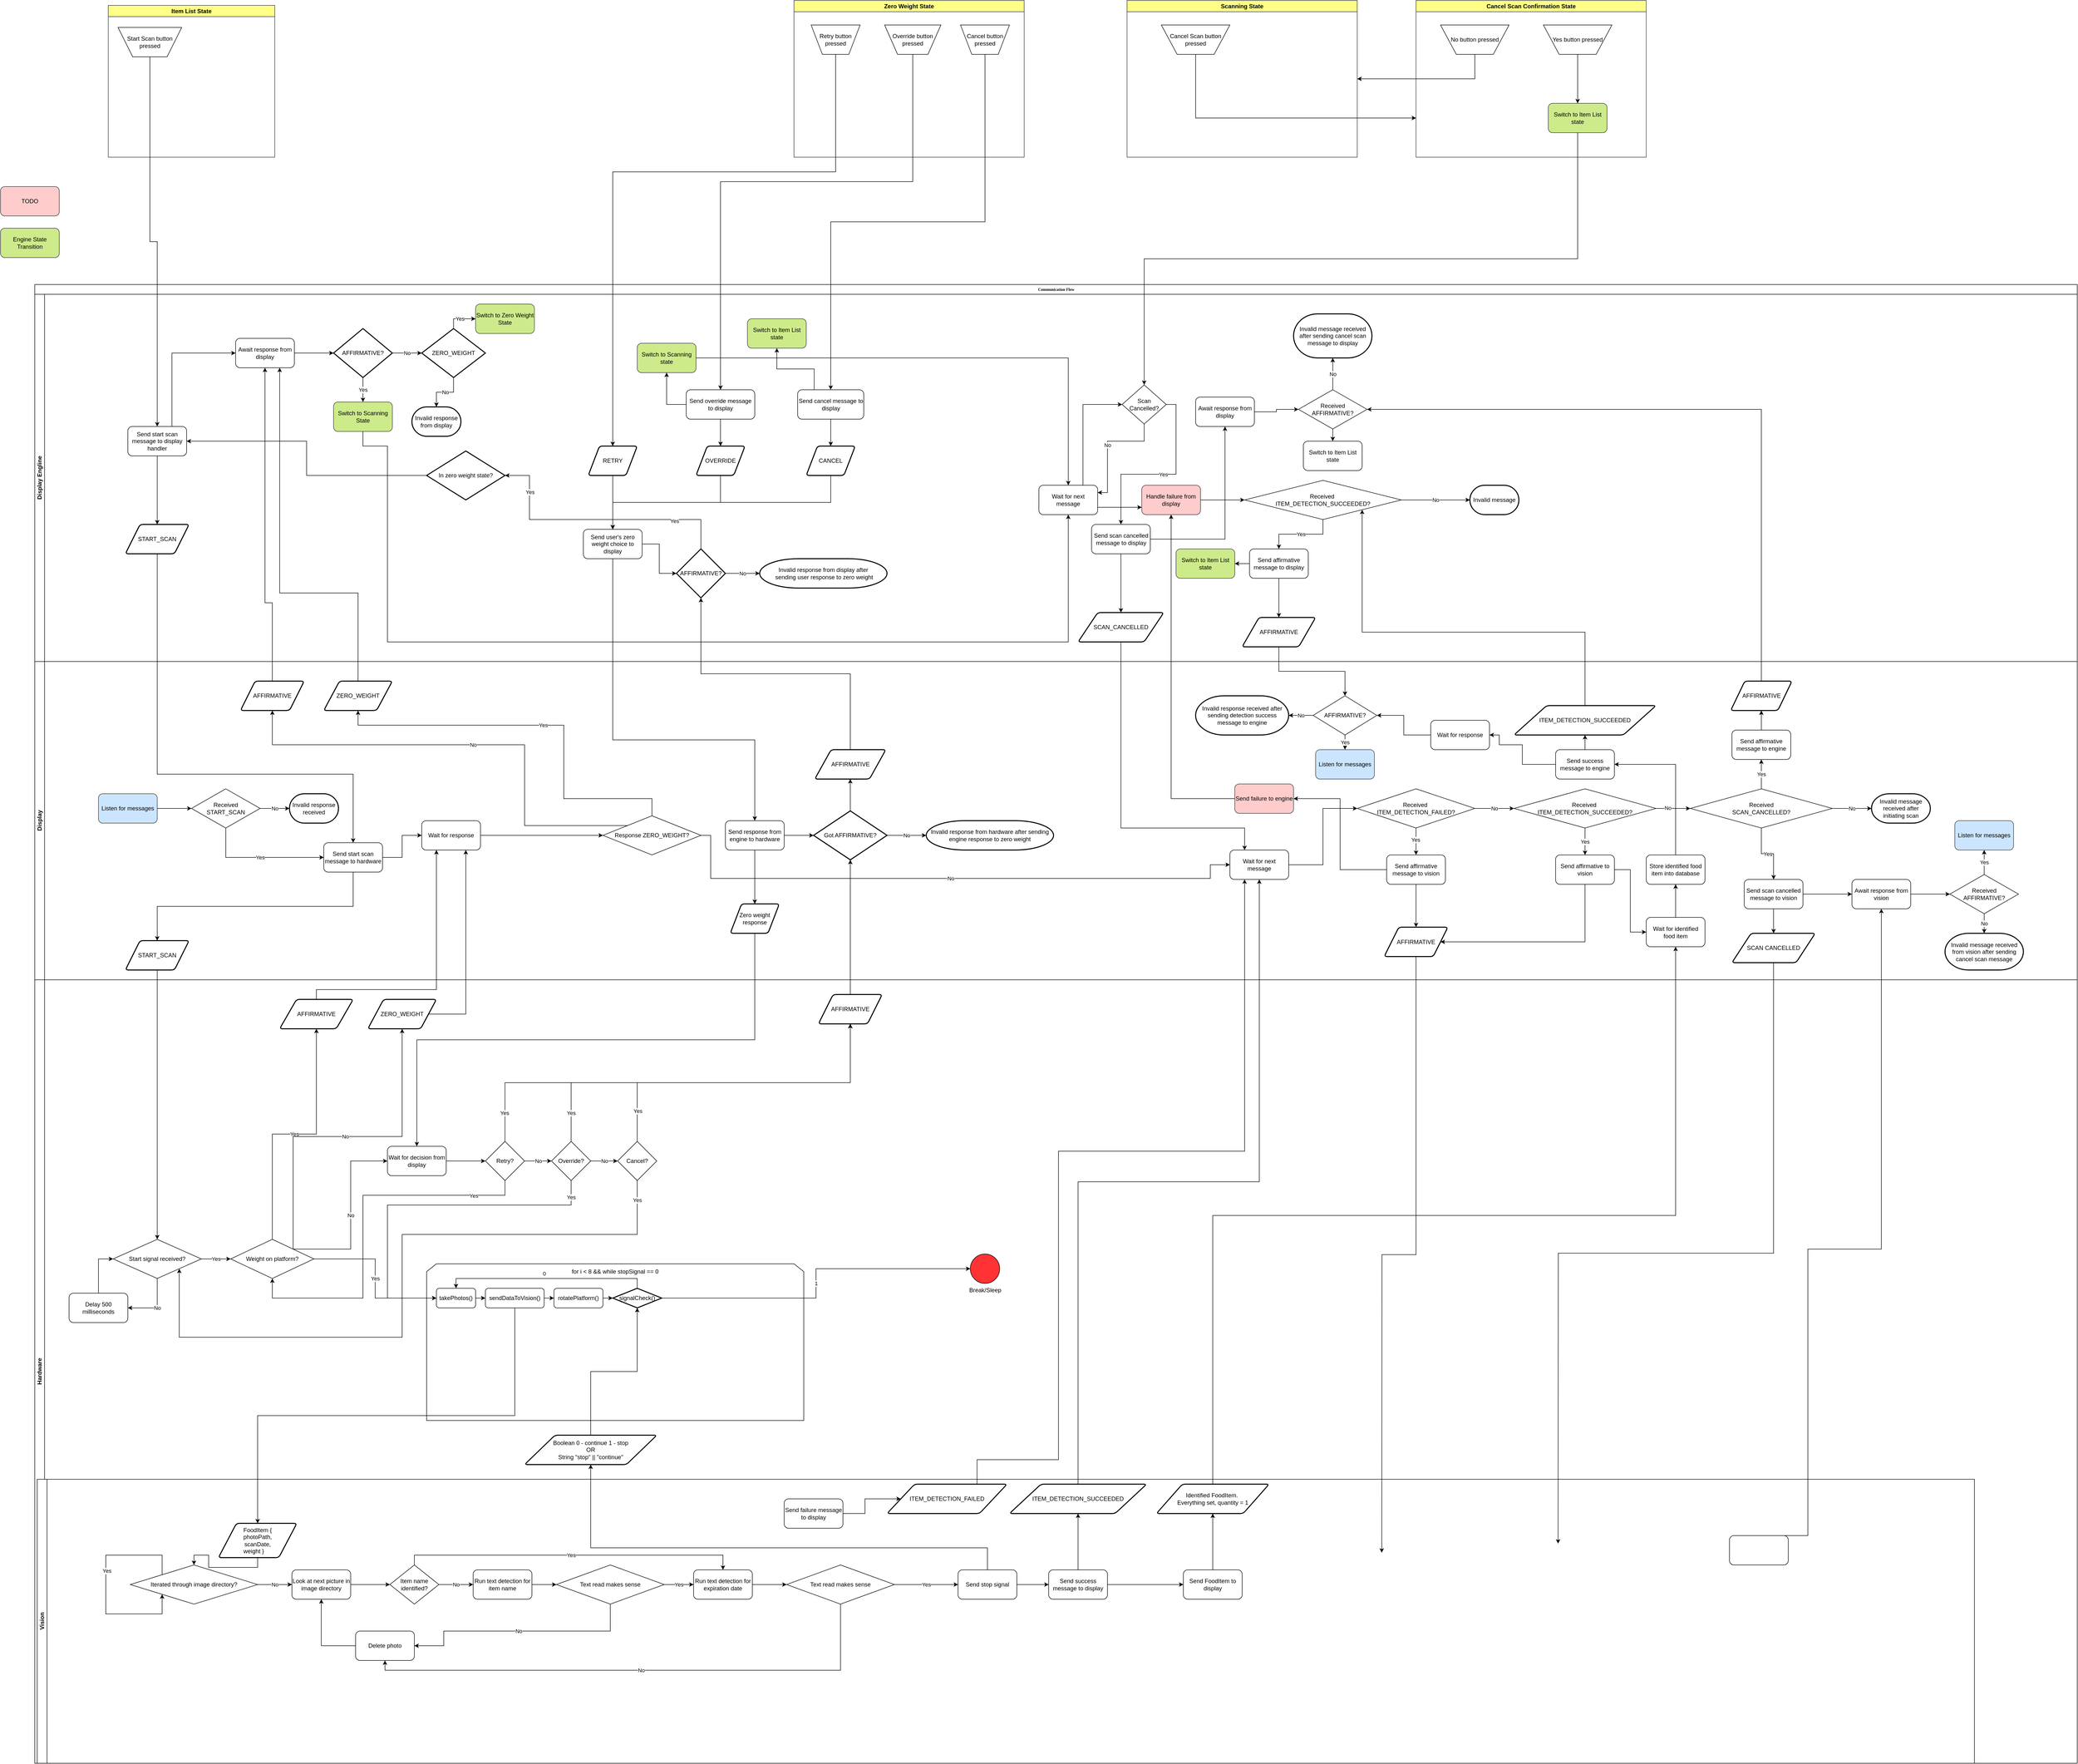 <mxfile version="26.1.1">
  <diagram name="Page-1" id="c7488fd3-1785-93aa-aadb-54a6760d102a">
    <mxGraphModel dx="2893" dy="1826" grid="1" gridSize="10" guides="1" tooltips="1" connect="1" arrows="1" fold="1" page="1" pageScale="1" pageWidth="1100" pageHeight="850" background="none" math="0" shadow="0">
      <root>
        <mxCell id="0" />
        <mxCell id="1" parent="0" />
        <mxCell id="2b4e8129b02d487f-1" value="Communication Flow" style="swimlane;html=1;childLayout=stackLayout;horizontal=1;startSize=20;horizontalStack=0;rounded=0;shadow=0;labelBackgroundColor=none;strokeWidth=1;fontFamily=Verdana;fontSize=8;align=center;" parent="1" vertex="1">
          <mxGeometry x="-190" y="10" width="4170" height="3020" as="geometry" />
        </mxCell>
        <mxCell id="L5MZphcRV6BKSnFkt7Z3-15" style="edgeStyle=orthogonalEdgeStyle;rounded=0;orthogonalLoop=1;jettySize=auto;html=1;exitX=0.5;exitY=1;exitDx=0;exitDy=0;entryX=0.5;entryY=0;entryDx=0;entryDy=0;" parent="2b4e8129b02d487f-1" source="L5MZphcRV6BKSnFkt7Z3-13" target="L5MZphcRV6BKSnFkt7Z3-4" edge="1">
          <mxGeometry relative="1" as="geometry" />
        </mxCell>
        <mxCell id="L5MZphcRV6BKSnFkt7Z3-48" style="edgeStyle=orthogonalEdgeStyle;rounded=0;orthogonalLoop=1;jettySize=auto;html=1;exitX=0.5;exitY=1;exitDx=0;exitDy=0;entryX=0.5;entryY=0;entryDx=0;entryDy=0;" parent="2b4e8129b02d487f-1" source="L5MZphcRV6BKSnFkt7Z3-46" target="L5MZphcRV6BKSnFkt7Z3-40" edge="1">
          <mxGeometry relative="1" as="geometry" />
        </mxCell>
        <mxCell id="wCeL-XLaS5dmGQZmUb4--1" value="Display Engline" style="swimlane;html=1;startSize=20;horizontal=0;" parent="2b4e8129b02d487f-1" vertex="1">
          <mxGeometry y="20" width="4170" height="750" as="geometry" />
        </mxCell>
        <mxCell id="wCeL-XLaS5dmGQZmUb4--79" style="edgeStyle=orthogonalEdgeStyle;rounded=0;orthogonalLoop=1;jettySize=auto;html=1;exitX=0.5;exitY=1;exitDx=0;exitDy=0;entryX=0.5;entryY=0;entryDx=0;entryDy=0;" parent="wCeL-XLaS5dmGQZmUb4--1" source="wCeL-XLaS5dmGQZmUb4--17" target="wCeL-XLaS5dmGQZmUb4--78" edge="1">
          <mxGeometry relative="1" as="geometry" />
        </mxCell>
        <mxCell id="wCeL-XLaS5dmGQZmUb4--17" value="RETRY" style="shape=parallelogram;html=1;strokeWidth=2;perimeter=parallelogramPerimeter;whiteSpace=wrap;rounded=1;arcSize=12;size=0.23;" parent="wCeL-XLaS5dmGQZmUb4--1" vertex="1">
          <mxGeometry x="1130" y="310" width="100" height="60" as="geometry" />
        </mxCell>
        <mxCell id="wCeL-XLaS5dmGQZmUb4--80" style="edgeStyle=orthogonalEdgeStyle;rounded=0;orthogonalLoop=1;jettySize=auto;html=1;exitX=0.5;exitY=1;exitDx=0;exitDy=0;entryX=0.5;entryY=0;entryDx=0;entryDy=0;" parent="wCeL-XLaS5dmGQZmUb4--1" source="wCeL-XLaS5dmGQZmUb4--18" target="wCeL-XLaS5dmGQZmUb4--78" edge="1">
          <mxGeometry relative="1" as="geometry" />
        </mxCell>
        <mxCell id="wCeL-XLaS5dmGQZmUb4--18" value="OVERRIDE" style="shape=parallelogram;html=1;strokeWidth=2;perimeter=parallelogramPerimeter;whiteSpace=wrap;rounded=1;arcSize=12;size=0.23;" parent="wCeL-XLaS5dmGQZmUb4--1" vertex="1">
          <mxGeometry x="1350" y="310" width="100" height="60" as="geometry" />
        </mxCell>
        <mxCell id="wCeL-XLaS5dmGQZmUb4--81" style="edgeStyle=orthogonalEdgeStyle;rounded=0;orthogonalLoop=1;jettySize=auto;html=1;exitX=0.5;exitY=1;exitDx=0;exitDy=0;entryX=0.5;entryY=0;entryDx=0;entryDy=0;" parent="wCeL-XLaS5dmGQZmUb4--1" source="wCeL-XLaS5dmGQZmUb4--19" target="wCeL-XLaS5dmGQZmUb4--78" edge="1">
          <mxGeometry relative="1" as="geometry" />
        </mxCell>
        <mxCell id="wCeL-XLaS5dmGQZmUb4--19" value="CANCEL" style="shape=parallelogram;html=1;strokeWidth=2;perimeter=parallelogramPerimeter;whiteSpace=wrap;rounded=1;arcSize=12;size=0.23;" parent="wCeL-XLaS5dmGQZmUb4--1" vertex="1">
          <mxGeometry x="1575" y="310" width="100" height="60" as="geometry" />
        </mxCell>
        <mxCell id="wCeL-XLaS5dmGQZmUb4--30" style="edgeStyle=orthogonalEdgeStyle;rounded=0;orthogonalLoop=1;jettySize=auto;html=1;exitX=0.5;exitY=1;exitDx=0;exitDy=0;entryX=0.5;entryY=0;entryDx=0;entryDy=0;" parent="wCeL-XLaS5dmGQZmUb4--1" source="wCeL-XLaS5dmGQZmUb4--26" target="wCeL-XLaS5dmGQZmUb4--18" edge="1">
          <mxGeometry relative="1" as="geometry" />
        </mxCell>
        <mxCell id="rdPOMjKOujlqbW3TccKJ-274" style="edgeStyle=orthogonalEdgeStyle;rounded=0;orthogonalLoop=1;jettySize=auto;html=1;exitX=0;exitY=0.5;exitDx=0;exitDy=0;entryX=0.5;entryY=1;entryDx=0;entryDy=0;" edge="1" parent="wCeL-XLaS5dmGQZmUb4--1" source="wCeL-XLaS5dmGQZmUb4--26" target="rdPOMjKOujlqbW3TccKJ-273">
          <mxGeometry relative="1" as="geometry" />
        </mxCell>
        <mxCell id="wCeL-XLaS5dmGQZmUb4--26" value="Send override message to display" style="rounded=1;whiteSpace=wrap;html=1;" parent="wCeL-XLaS5dmGQZmUb4--1" vertex="1">
          <mxGeometry x="1330" y="195" width="140" height="60" as="geometry" />
        </mxCell>
        <mxCell id="wCeL-XLaS5dmGQZmUb4--31" style="edgeStyle=orthogonalEdgeStyle;rounded=0;orthogonalLoop=1;jettySize=auto;html=1;exitX=0.5;exitY=1;exitDx=0;exitDy=0;entryX=0.5;entryY=0;entryDx=0;entryDy=0;" parent="wCeL-XLaS5dmGQZmUb4--1" source="wCeL-XLaS5dmGQZmUb4--27" target="wCeL-XLaS5dmGQZmUb4--19" edge="1">
          <mxGeometry relative="1" as="geometry" />
        </mxCell>
        <mxCell id="wCeL-XLaS5dmGQZmUb4--27" value="Send cancel message to display" style="rounded=1;whiteSpace=wrap;html=1;" parent="wCeL-XLaS5dmGQZmUb4--1" vertex="1">
          <mxGeometry x="1557.5" y="195" width="135" height="60" as="geometry" />
        </mxCell>
        <mxCell id="wCeL-XLaS5dmGQZmUb4--51" value="START_SCAN" style="shape=parallelogram;html=1;strokeWidth=2;perimeter=parallelogramPerimeter;whiteSpace=wrap;rounded=1;arcSize=12;size=0.23;" parent="wCeL-XLaS5dmGQZmUb4--1" vertex="1">
          <mxGeometry x="185" y="470" width="130" height="60" as="geometry" />
        </mxCell>
        <mxCell id="wCeL-XLaS5dmGQZmUb4--54" value="Await response from display" style="rounded=1;whiteSpace=wrap;html=1;" parent="wCeL-XLaS5dmGQZmUb4--1" vertex="1">
          <mxGeometry x="410" y="90" width="120" height="60" as="geometry" />
        </mxCell>
        <mxCell id="rdPOMjKOujlqbW3TccKJ-276" value="Yes" style="edgeStyle=orthogonalEdgeStyle;rounded=0;orthogonalLoop=1;jettySize=auto;html=1;exitX=0.5;exitY=1;exitDx=0;exitDy=0;exitPerimeter=0;entryX=0.5;entryY=0;entryDx=0;entryDy=0;" edge="1" parent="wCeL-XLaS5dmGQZmUb4--1" source="wCeL-XLaS5dmGQZmUb4--65" target="rdPOMjKOujlqbW3TccKJ-275">
          <mxGeometry relative="1" as="geometry" />
        </mxCell>
        <mxCell id="wCeL-XLaS5dmGQZmUb4--65" value="AFFIRMATIVE?" style="strokeWidth=2;html=1;shape=mxgraph.flowchart.decision;whiteSpace=wrap;" parent="wCeL-XLaS5dmGQZmUb4--1" vertex="1">
          <mxGeometry x="610" y="70" width="120" height="100" as="geometry" />
        </mxCell>
        <mxCell id="wCeL-XLaS5dmGQZmUb4--67" style="edgeStyle=orthogonalEdgeStyle;rounded=0;orthogonalLoop=1;jettySize=auto;html=1;exitX=1;exitY=0.5;exitDx=0;exitDy=0;entryX=0;entryY=0.5;entryDx=0;entryDy=0;entryPerimeter=0;" parent="wCeL-XLaS5dmGQZmUb4--1" source="wCeL-XLaS5dmGQZmUb4--54" target="wCeL-XLaS5dmGQZmUb4--65" edge="1">
          <mxGeometry relative="1" as="geometry" />
        </mxCell>
        <mxCell id="wCeL-XLaS5dmGQZmUb4--68" value="Invalid response from display" style="strokeWidth=2;html=1;shape=mxgraph.flowchart.terminator;whiteSpace=wrap;" parent="wCeL-XLaS5dmGQZmUb4--1" vertex="1">
          <mxGeometry x="770" y="230" width="100" height="60" as="geometry" />
        </mxCell>
        <mxCell id="rdPOMjKOujlqbW3TccKJ-271" value="Yes" style="edgeStyle=orthogonalEdgeStyle;rounded=0;orthogonalLoop=1;jettySize=auto;html=1;exitX=0.5;exitY=0;exitDx=0;exitDy=0;exitPerimeter=0;entryX=0;entryY=0.5;entryDx=0;entryDy=0;" edge="1" parent="wCeL-XLaS5dmGQZmUb4--1" source="wCeL-XLaS5dmGQZmUb4--69" target="rdPOMjKOujlqbW3TccKJ-259">
          <mxGeometry relative="1" as="geometry" />
        </mxCell>
        <mxCell id="wCeL-XLaS5dmGQZmUb4--69" value="ZERO_WEIGHT" style="strokeWidth=2;html=1;shape=mxgraph.flowchart.decision;whiteSpace=wrap;" parent="wCeL-XLaS5dmGQZmUb4--1" vertex="1">
          <mxGeometry x="790" y="70" width="130" height="100" as="geometry" />
        </mxCell>
        <mxCell id="wCeL-XLaS5dmGQZmUb4--71" value="No" style="edgeStyle=orthogonalEdgeStyle;rounded=0;orthogonalLoop=1;jettySize=auto;html=1;exitX=1;exitY=0.5;exitDx=0;exitDy=0;exitPerimeter=0;entryX=0;entryY=0.5;entryDx=0;entryDy=0;entryPerimeter=0;" parent="wCeL-XLaS5dmGQZmUb4--1" source="wCeL-XLaS5dmGQZmUb4--65" target="wCeL-XLaS5dmGQZmUb4--69" edge="1">
          <mxGeometry relative="1" as="geometry" />
        </mxCell>
        <mxCell id="wCeL-XLaS5dmGQZmUb4--72" value="No" style="edgeStyle=orthogonalEdgeStyle;rounded=0;orthogonalLoop=1;jettySize=auto;html=1;exitX=0.5;exitY=1;exitDx=0;exitDy=0;exitPerimeter=0;entryX=0.5;entryY=0;entryDx=0;entryDy=0;entryPerimeter=0;" parent="wCeL-XLaS5dmGQZmUb4--1" source="wCeL-XLaS5dmGQZmUb4--69" target="wCeL-XLaS5dmGQZmUb4--68" edge="1">
          <mxGeometry relative="1" as="geometry" />
        </mxCell>
        <mxCell id="wCeL-XLaS5dmGQZmUb4--78" value="Send user&#39;s zero weight choice to display" style="rounded=1;whiteSpace=wrap;html=1;" parent="wCeL-XLaS5dmGQZmUb4--1" vertex="1">
          <mxGeometry x="1120" y="480" width="120" height="60" as="geometry" />
        </mxCell>
        <mxCell id="wCeL-XLaS5dmGQZmUb4--83" value="AFFIRMATIVE?" style="strokeWidth=2;html=1;shape=mxgraph.flowchart.decision;whiteSpace=wrap;" parent="wCeL-XLaS5dmGQZmUb4--1" vertex="1">
          <mxGeometry x="1310" y="520" width="100" height="100" as="geometry" />
        </mxCell>
        <mxCell id="wCeL-XLaS5dmGQZmUb4--85" style="edgeStyle=orthogonalEdgeStyle;rounded=0;orthogonalLoop=1;jettySize=auto;html=1;exitX=1;exitY=0.5;exitDx=0;exitDy=0;entryX=0;entryY=0.5;entryDx=0;entryDy=0;entryPerimeter=0;" parent="wCeL-XLaS5dmGQZmUb4--1" source="wCeL-XLaS5dmGQZmUb4--78" target="wCeL-XLaS5dmGQZmUb4--83" edge="1">
          <mxGeometry relative="1" as="geometry" />
        </mxCell>
        <mxCell id="wCeL-XLaS5dmGQZmUb4--90" value="&lt;div&gt;Invalid response from display after&lt;/div&gt;&lt;div&gt;&amp;nbsp;sending user response to zero weight&lt;/div&gt;" style="strokeWidth=2;html=1;shape=mxgraph.flowchart.terminator;whiteSpace=wrap;" parent="wCeL-XLaS5dmGQZmUb4--1" vertex="1">
          <mxGeometry x="1480" y="540" width="260" height="60" as="geometry" />
        </mxCell>
        <mxCell id="wCeL-XLaS5dmGQZmUb4--91" value="No" style="edgeStyle=orthogonalEdgeStyle;rounded=0;orthogonalLoop=1;jettySize=auto;html=1;exitX=1;exitY=0.5;exitDx=0;exitDy=0;exitPerimeter=0;entryX=0;entryY=0.5;entryDx=0;entryDy=0;entryPerimeter=0;" parent="wCeL-XLaS5dmGQZmUb4--1" source="wCeL-XLaS5dmGQZmUb4--83" target="wCeL-XLaS5dmGQZmUb4--90" edge="1">
          <mxGeometry relative="1" as="geometry" />
        </mxCell>
        <mxCell id="wCeL-XLaS5dmGQZmUb4--97" style="edgeStyle=orthogonalEdgeStyle;rounded=0;orthogonalLoop=1;jettySize=auto;html=1;exitX=0;exitY=0.5;exitDx=0;exitDy=0;exitPerimeter=0;entryX=1;entryY=0.5;entryDx=0;entryDy=0;" parent="wCeL-XLaS5dmGQZmUb4--1" source="wCeL-XLaS5dmGQZmUb4--93" target="rdPOMjKOujlqbW3TccKJ-198" edge="1">
          <mxGeometry relative="1" as="geometry" />
        </mxCell>
        <mxCell id="wCeL-XLaS5dmGQZmUb4--93" value="In zero weight state?" style="strokeWidth=2;html=1;shape=mxgraph.flowchart.decision;whiteSpace=wrap;" parent="wCeL-XLaS5dmGQZmUb4--1" vertex="1">
          <mxGeometry x="800" y="320" width="160" height="100" as="geometry" />
        </mxCell>
        <mxCell id="wCeL-XLaS5dmGQZmUb4--94" value="" style="edgeStyle=orthogonalEdgeStyle;rounded=0;orthogonalLoop=1;jettySize=auto;html=1;exitX=0.5;exitY=0;exitDx=0;exitDy=0;exitPerimeter=0;entryX=1;entryY=0.5;entryDx=0;entryDy=0;entryPerimeter=0;" parent="wCeL-XLaS5dmGQZmUb4--1" source="wCeL-XLaS5dmGQZmUb4--83" target="wCeL-XLaS5dmGQZmUb4--93" edge="1">
          <mxGeometry relative="1" as="geometry">
            <Array as="points">
              <mxPoint x="1360" y="460" />
              <mxPoint x="1010" y="460" />
              <mxPoint x="1010" y="370" />
            </Array>
          </mxGeometry>
        </mxCell>
        <mxCell id="wCeL-XLaS5dmGQZmUb4--95" value="Yes" style="edgeLabel;html=1;align=center;verticalAlign=middle;resizable=0;points=[];" parent="wCeL-XLaS5dmGQZmUb4--94" vertex="1" connectable="0">
          <mxGeometry x="-0.583" y="3" relative="1" as="geometry">
            <mxPoint as="offset" />
          </mxGeometry>
        </mxCell>
        <mxCell id="wCeL-XLaS5dmGQZmUb4--96" value="Yes" style="edgeLabel;html=1;align=center;verticalAlign=middle;resizable=0;points=[];" parent="wCeL-XLaS5dmGQZmUb4--94" vertex="1" connectable="0">
          <mxGeometry x="0.695" y="-1" relative="1" as="geometry">
            <mxPoint as="offset" />
          </mxGeometry>
        </mxCell>
        <mxCell id="rdPOMjKOujlqbW3TccKJ-199" style="edgeStyle=orthogonalEdgeStyle;rounded=0;orthogonalLoop=1;jettySize=auto;html=1;exitX=0.5;exitY=1;exitDx=0;exitDy=0;entryX=0.5;entryY=0;entryDx=0;entryDy=0;" edge="1" parent="wCeL-XLaS5dmGQZmUb4--1" source="rdPOMjKOujlqbW3TccKJ-198" target="wCeL-XLaS5dmGQZmUb4--51">
          <mxGeometry relative="1" as="geometry" />
        </mxCell>
        <mxCell id="rdPOMjKOujlqbW3TccKJ-200" style="edgeStyle=orthogonalEdgeStyle;rounded=0;orthogonalLoop=1;jettySize=auto;html=1;exitX=0.75;exitY=0;exitDx=0;exitDy=0;entryX=0;entryY=0.5;entryDx=0;entryDy=0;" edge="1" parent="wCeL-XLaS5dmGQZmUb4--1" source="rdPOMjKOujlqbW3TccKJ-198" target="wCeL-XLaS5dmGQZmUb4--54">
          <mxGeometry relative="1" as="geometry" />
        </mxCell>
        <mxCell id="rdPOMjKOujlqbW3TccKJ-198" value="Send start scan message to display handler" style="rounded=1;whiteSpace=wrap;html=1;" vertex="1" parent="wCeL-XLaS5dmGQZmUb4--1">
          <mxGeometry x="190" y="270" width="120" height="60" as="geometry" />
        </mxCell>
        <mxCell id="rdPOMjKOujlqbW3TccKJ-236" style="edgeStyle=orthogonalEdgeStyle;rounded=0;orthogonalLoop=1;jettySize=auto;html=1;exitX=1;exitY=0.75;exitDx=0;exitDy=0;entryX=0;entryY=0.75;entryDx=0;entryDy=0;" edge="1" parent="wCeL-XLaS5dmGQZmUb4--1" source="rdPOMjKOujlqbW3TccKJ-232" target="rdPOMjKOujlqbW3TccKJ-234">
          <mxGeometry relative="1" as="geometry" />
        </mxCell>
        <mxCell id="rdPOMjKOujlqbW3TccKJ-321" style="edgeStyle=orthogonalEdgeStyle;rounded=0;orthogonalLoop=1;jettySize=auto;html=1;exitX=0.75;exitY=0;exitDx=0;exitDy=0;entryX=0;entryY=0.5;entryDx=0;entryDy=0;" edge="1" parent="wCeL-XLaS5dmGQZmUb4--1" source="rdPOMjKOujlqbW3TccKJ-232" target="rdPOMjKOujlqbW3TccKJ-320">
          <mxGeometry relative="1" as="geometry" />
        </mxCell>
        <mxCell id="rdPOMjKOujlqbW3TccKJ-232" value="Wait for next message" style="rounded=1;whiteSpace=wrap;html=1;" vertex="1" parent="wCeL-XLaS5dmGQZmUb4--1">
          <mxGeometry x="2050" y="390" width="120" height="60" as="geometry" />
        </mxCell>
        <mxCell id="rdPOMjKOujlqbW3TccKJ-244" style="edgeStyle=orthogonalEdgeStyle;rounded=0;orthogonalLoop=1;jettySize=auto;html=1;exitX=1;exitY=0.5;exitDx=0;exitDy=0;entryX=0;entryY=0.5;entryDx=0;entryDy=0;" edge="1" parent="wCeL-XLaS5dmGQZmUb4--1" source="rdPOMjKOujlqbW3TccKJ-234" target="rdPOMjKOujlqbW3TccKJ-243">
          <mxGeometry relative="1" as="geometry" />
        </mxCell>
        <mxCell id="rdPOMjKOujlqbW3TccKJ-234" value="Handle failure from display" style="rounded=1;whiteSpace=wrap;html=1;fillColor=#ffcccc;strokeColor=#36393d;" vertex="1" parent="wCeL-XLaS5dmGQZmUb4--1">
          <mxGeometry x="2260" y="390" width="120" height="60" as="geometry" />
        </mxCell>
        <mxCell id="rdPOMjKOujlqbW3TccKJ-257" value="Yes" style="edgeStyle=orthogonalEdgeStyle;rounded=0;orthogonalLoop=1;jettySize=auto;html=1;exitX=0.5;exitY=1;exitDx=0;exitDy=0;entryX=0.5;entryY=0;entryDx=0;entryDy=0;" edge="1" parent="wCeL-XLaS5dmGQZmUb4--1" source="rdPOMjKOujlqbW3TccKJ-243" target="rdPOMjKOujlqbW3TccKJ-254">
          <mxGeometry relative="1" as="geometry" />
        </mxCell>
        <mxCell id="rdPOMjKOujlqbW3TccKJ-243" value="&lt;div&gt;Received&amp;nbsp;&lt;/div&gt;&lt;div&gt;ITEM_DETECTION_SUCCEEDED?&lt;/div&gt;" style="rhombus;whiteSpace=wrap;html=1;" vertex="1" parent="wCeL-XLaS5dmGQZmUb4--1">
          <mxGeometry x="2470" y="380" width="320" height="80" as="geometry" />
        </mxCell>
        <mxCell id="rdPOMjKOujlqbW3TccKJ-256" style="edgeStyle=orthogonalEdgeStyle;rounded=0;orthogonalLoop=1;jettySize=auto;html=1;exitX=0.5;exitY=1;exitDx=0;exitDy=0;entryX=0.5;entryY=0;entryDx=0;entryDy=0;" edge="1" parent="wCeL-XLaS5dmGQZmUb4--1" source="rdPOMjKOujlqbW3TccKJ-254" target="rdPOMjKOujlqbW3TccKJ-255">
          <mxGeometry relative="1" as="geometry" />
        </mxCell>
        <mxCell id="rdPOMjKOujlqbW3TccKJ-278" style="edgeStyle=orthogonalEdgeStyle;rounded=0;orthogonalLoop=1;jettySize=auto;html=1;exitX=0;exitY=0.5;exitDx=0;exitDy=0;entryX=1;entryY=0.5;entryDx=0;entryDy=0;" edge="1" parent="wCeL-XLaS5dmGQZmUb4--1" source="rdPOMjKOujlqbW3TccKJ-254" target="rdPOMjKOujlqbW3TccKJ-277">
          <mxGeometry relative="1" as="geometry" />
        </mxCell>
        <mxCell id="rdPOMjKOujlqbW3TccKJ-254" value="Send affirmative message to display" style="rounded=1;whiteSpace=wrap;html=1;" vertex="1" parent="wCeL-XLaS5dmGQZmUb4--1">
          <mxGeometry x="2480" y="520" width="120" height="60" as="geometry" />
        </mxCell>
        <mxCell id="rdPOMjKOujlqbW3TccKJ-255" value="AFFIRMATIVE" style="shape=parallelogram;html=1;strokeWidth=2;perimeter=parallelogramPerimeter;whiteSpace=wrap;rounded=1;arcSize=12;size=0.23;" vertex="1" parent="wCeL-XLaS5dmGQZmUb4--1">
          <mxGeometry x="2465" y="660" width="150" height="60" as="geometry" />
        </mxCell>
        <mxCell id="rdPOMjKOujlqbW3TccKJ-261" value="Switch to Item List state" style="rounded=1;whiteSpace=wrap;html=1;fillColor=#cdeb8b;strokeColor=#36393d;" vertex="1" parent="wCeL-XLaS5dmGQZmUb4--1">
          <mxGeometry x="1455" y="50" width="120" height="60" as="geometry" />
        </mxCell>
        <mxCell id="rdPOMjKOujlqbW3TccKJ-262" style="edgeStyle=orthogonalEdgeStyle;rounded=0;orthogonalLoop=1;jettySize=auto;html=1;exitX=0.25;exitY=0;exitDx=0;exitDy=0;entryX=0.5;entryY=1;entryDx=0;entryDy=0;" edge="1" parent="wCeL-XLaS5dmGQZmUb4--1" source="wCeL-XLaS5dmGQZmUb4--27" target="rdPOMjKOujlqbW3TccKJ-261">
          <mxGeometry relative="1" as="geometry" />
        </mxCell>
        <mxCell id="rdPOMjKOujlqbW3TccKJ-259" value="Switch to Zero Weight State" style="rounded=1;whiteSpace=wrap;html=1;fillColor=#cdeb8b;strokeColor=#36393d;" vertex="1" parent="wCeL-XLaS5dmGQZmUb4--1">
          <mxGeometry x="900" y="20" width="120" height="60" as="geometry" />
        </mxCell>
        <mxCell id="rdPOMjKOujlqbW3TccKJ-317" style="edgeStyle=orthogonalEdgeStyle;rounded=0;orthogonalLoop=1;jettySize=auto;html=1;exitX=1;exitY=0.5;exitDx=0;exitDy=0;entryX=0.5;entryY=0;entryDx=0;entryDy=0;" edge="1" parent="wCeL-XLaS5dmGQZmUb4--1" source="rdPOMjKOujlqbW3TccKJ-273" target="rdPOMjKOujlqbW3TccKJ-232">
          <mxGeometry relative="1" as="geometry" />
        </mxCell>
        <mxCell id="rdPOMjKOujlqbW3TccKJ-273" value="Switch to Scanning state" style="rounded=1;whiteSpace=wrap;html=1;fillColor=#cdeb8b;strokeColor=#36393d;" vertex="1" parent="wCeL-XLaS5dmGQZmUb4--1">
          <mxGeometry x="1230" y="100" width="120" height="60" as="geometry" />
        </mxCell>
        <mxCell id="rdPOMjKOujlqbW3TccKJ-316" style="edgeStyle=orthogonalEdgeStyle;rounded=0;orthogonalLoop=1;jettySize=auto;html=1;exitX=0.5;exitY=1;exitDx=0;exitDy=0;entryX=0.5;entryY=1;entryDx=0;entryDy=0;" edge="1" parent="wCeL-XLaS5dmGQZmUb4--1" source="rdPOMjKOujlqbW3TccKJ-275" target="rdPOMjKOujlqbW3TccKJ-232">
          <mxGeometry relative="1" as="geometry">
            <Array as="points">
              <mxPoint x="670" y="310" />
              <mxPoint x="720" y="310" />
              <mxPoint x="720" y="710" />
              <mxPoint x="2110" y="710" />
            </Array>
          </mxGeometry>
        </mxCell>
        <mxCell id="rdPOMjKOujlqbW3TccKJ-275" value="Switch to Scanning State" style="rounded=1;whiteSpace=wrap;html=1;fillColor=#cdeb8b;strokeColor=#36393d;" vertex="1" parent="wCeL-XLaS5dmGQZmUb4--1">
          <mxGeometry x="610" y="220" width="120" height="60" as="geometry" />
        </mxCell>
        <mxCell id="rdPOMjKOujlqbW3TccKJ-277" value="Switch to Item List state" style="rounded=1;whiteSpace=wrap;html=1;fillColor=#cdeb8b;strokeColor=#36393d;" vertex="1" parent="wCeL-XLaS5dmGQZmUb4--1">
          <mxGeometry x="2330" y="520" width="120" height="60" as="geometry" />
        </mxCell>
        <mxCell id="rdPOMjKOujlqbW3TccKJ-313" value="Invalid message" style="strokeWidth=2;html=1;shape=mxgraph.flowchart.terminator;whiteSpace=wrap;" vertex="1" parent="wCeL-XLaS5dmGQZmUb4--1">
          <mxGeometry x="2930" y="390" width="100" height="60" as="geometry" />
        </mxCell>
        <mxCell id="rdPOMjKOujlqbW3TccKJ-322" value="No" style="edgeStyle=orthogonalEdgeStyle;rounded=0;orthogonalLoop=1;jettySize=auto;html=1;exitX=0.5;exitY=1;exitDx=0;exitDy=0;entryX=1;entryY=0.25;entryDx=0;entryDy=0;" edge="1" parent="wCeL-XLaS5dmGQZmUb4--1" source="rdPOMjKOujlqbW3TccKJ-320" target="rdPOMjKOujlqbW3TccKJ-232">
          <mxGeometry relative="1" as="geometry">
            <Array as="points">
              <mxPoint x="2265" y="300" />
              <mxPoint x="2190" y="300" />
              <mxPoint x="2190" y="405" />
            </Array>
          </mxGeometry>
        </mxCell>
        <mxCell id="rdPOMjKOujlqbW3TccKJ-326" value="Yes" style="edgeStyle=orthogonalEdgeStyle;rounded=0;orthogonalLoop=1;jettySize=auto;html=1;exitX=1;exitY=0.5;exitDx=0;exitDy=0;entryX=0.5;entryY=0;entryDx=0;entryDy=0;" edge="1" parent="wCeL-XLaS5dmGQZmUb4--1" source="rdPOMjKOujlqbW3TccKJ-320" target="rdPOMjKOujlqbW3TccKJ-325">
          <mxGeometry relative="1" as="geometry" />
        </mxCell>
        <mxCell id="rdPOMjKOujlqbW3TccKJ-320" value="&lt;div&gt;Scan Cancelled?&lt;/div&gt;" style="rhombus;whiteSpace=wrap;html=1;" vertex="1" parent="wCeL-XLaS5dmGQZmUb4--1">
          <mxGeometry x="2220" y="185" width="90" height="80" as="geometry" />
        </mxCell>
        <mxCell id="rdPOMjKOujlqbW3TccKJ-323" value="No" style="edgeStyle=orthogonalEdgeStyle;rounded=0;orthogonalLoop=1;jettySize=auto;html=1;exitX=1;exitY=0.5;exitDx=0;exitDy=0;entryX=0;entryY=0.5;entryDx=0;entryDy=0;entryPerimeter=0;" edge="1" parent="wCeL-XLaS5dmGQZmUb4--1" source="rdPOMjKOujlqbW3TccKJ-243" target="rdPOMjKOujlqbW3TccKJ-313">
          <mxGeometry relative="1" as="geometry" />
        </mxCell>
        <mxCell id="rdPOMjKOujlqbW3TccKJ-329" style="edgeStyle=orthogonalEdgeStyle;rounded=0;orthogonalLoop=1;jettySize=auto;html=1;exitX=0.5;exitY=1;exitDx=0;exitDy=0;entryX=0.5;entryY=0;entryDx=0;entryDy=0;" edge="1" parent="wCeL-XLaS5dmGQZmUb4--1" source="rdPOMjKOujlqbW3TccKJ-325" target="rdPOMjKOujlqbW3TccKJ-328">
          <mxGeometry relative="1" as="geometry" />
        </mxCell>
        <mxCell id="rdPOMjKOujlqbW3TccKJ-334" style="edgeStyle=orthogonalEdgeStyle;rounded=0;orthogonalLoop=1;jettySize=auto;html=1;exitX=1;exitY=0.5;exitDx=0;exitDy=0;entryX=0.5;entryY=1;entryDx=0;entryDy=0;" edge="1" parent="wCeL-XLaS5dmGQZmUb4--1" source="rdPOMjKOujlqbW3TccKJ-325" target="rdPOMjKOujlqbW3TccKJ-335">
          <mxGeometry relative="1" as="geometry">
            <mxPoint x="2430" y="280" as="targetPoint" />
          </mxGeometry>
        </mxCell>
        <mxCell id="rdPOMjKOujlqbW3TccKJ-325" value="Send scan cancelled message to display" style="rounded=1;whiteSpace=wrap;html=1;" vertex="1" parent="wCeL-XLaS5dmGQZmUb4--1">
          <mxGeometry x="2157.5" y="470" width="120" height="60" as="geometry" />
        </mxCell>
        <mxCell id="rdPOMjKOujlqbW3TccKJ-328" value="SCAN_CANCELLED" style="shape=parallelogram;html=1;strokeWidth=2;perimeter=parallelogramPerimeter;whiteSpace=wrap;rounded=1;arcSize=12;size=0.23;" vertex="1" parent="wCeL-XLaS5dmGQZmUb4--1">
          <mxGeometry x="2130" y="650" width="175" height="60" as="geometry" />
        </mxCell>
        <mxCell id="rdPOMjKOujlqbW3TccKJ-344" style="edgeStyle=orthogonalEdgeStyle;rounded=0;orthogonalLoop=1;jettySize=auto;html=1;exitX=1;exitY=0.5;exitDx=0;exitDy=0;entryX=0;entryY=0.5;entryDx=0;entryDy=0;" edge="1" parent="wCeL-XLaS5dmGQZmUb4--1" source="rdPOMjKOujlqbW3TccKJ-335" target="rdPOMjKOujlqbW3TccKJ-337">
          <mxGeometry relative="1" as="geometry" />
        </mxCell>
        <mxCell id="rdPOMjKOujlqbW3TccKJ-335" value="Await response from display" style="rounded=1;whiteSpace=wrap;html=1;" vertex="1" parent="wCeL-XLaS5dmGQZmUb4--1">
          <mxGeometry x="2370" y="210" width="120" height="60" as="geometry" />
        </mxCell>
        <mxCell id="rdPOMjKOujlqbW3TccKJ-348" style="edgeStyle=orthogonalEdgeStyle;rounded=0;orthogonalLoop=1;jettySize=auto;html=1;exitX=0.5;exitY=1;exitDx=0;exitDy=0;entryX=0.5;entryY=0;entryDx=0;entryDy=0;" edge="1" parent="wCeL-XLaS5dmGQZmUb4--1" source="rdPOMjKOujlqbW3TccKJ-337" target="rdPOMjKOujlqbW3TccKJ-347">
          <mxGeometry relative="1" as="geometry" />
        </mxCell>
        <mxCell id="rdPOMjKOujlqbW3TccKJ-337" value="&lt;div&gt;Received &lt;br&gt;&lt;/div&gt;&lt;div&gt;AFFIRMATIVE?&lt;/div&gt;" style="rhombus;whiteSpace=wrap;html=1;" vertex="1" parent="wCeL-XLaS5dmGQZmUb4--1">
          <mxGeometry x="2580" y="195" width="140" height="80" as="geometry" />
        </mxCell>
        <mxCell id="rdPOMjKOujlqbW3TccKJ-345" value="Invalid message received after sending cancel scan message to display" style="strokeWidth=2;html=1;shape=mxgraph.flowchart.terminator;whiteSpace=wrap;" vertex="1" parent="wCeL-XLaS5dmGQZmUb4--1">
          <mxGeometry x="2570" y="40" width="160" height="90" as="geometry" />
        </mxCell>
        <mxCell id="rdPOMjKOujlqbW3TccKJ-346" value="No" style="edgeStyle=orthogonalEdgeStyle;rounded=0;orthogonalLoop=1;jettySize=auto;html=1;exitX=0.5;exitY=0;exitDx=0;exitDy=0;entryX=0.5;entryY=1;entryDx=0;entryDy=0;entryPerimeter=0;" edge="1" parent="wCeL-XLaS5dmGQZmUb4--1" source="rdPOMjKOujlqbW3TccKJ-337" target="rdPOMjKOujlqbW3TccKJ-345">
          <mxGeometry relative="1" as="geometry" />
        </mxCell>
        <mxCell id="rdPOMjKOujlqbW3TccKJ-347" value="Switch to Item List state" style="rounded=1;whiteSpace=wrap;html=1;" vertex="1" parent="wCeL-XLaS5dmGQZmUb4--1">
          <mxGeometry x="2590" y="300" width="120" height="60" as="geometry" />
        </mxCell>
        <mxCell id="wCeL-XLaS5dmGQZmUb4--53" style="edgeStyle=orthogonalEdgeStyle;rounded=0;orthogonalLoop=1;jettySize=auto;html=1;exitX=0.5;exitY=1;exitDx=0;exitDy=0;entryX=0.5;entryY=0;entryDx=0;entryDy=0;" parent="2b4e8129b02d487f-1" source="wCeL-XLaS5dmGQZmUb4--51" target="L5MZphcRV6BKSnFkt7Z3-18" edge="1">
          <mxGeometry relative="1" as="geometry">
            <Array as="points">
              <mxPoint x="250" y="1000" />
              <mxPoint x="650" y="1000" />
            </Array>
          </mxGeometry>
        </mxCell>
        <mxCell id="wCeL-XLaS5dmGQZmUb4--61" style="edgeStyle=orthogonalEdgeStyle;rounded=0;orthogonalLoop=1;jettySize=auto;html=1;exitX=0.5;exitY=0;exitDx=0;exitDy=0;entryX=0.75;entryY=1;entryDx=0;entryDy=0;" parent="2b4e8129b02d487f-1" source="wCeL-XLaS5dmGQZmUb4--3" target="wCeL-XLaS5dmGQZmUb4--54" edge="1">
          <mxGeometry relative="1" as="geometry">
            <Array as="points">
              <mxPoint x="660" y="630" />
              <mxPoint x="500" y="630" />
            </Array>
          </mxGeometry>
        </mxCell>
        <mxCell id="wCeL-XLaS5dmGQZmUb4--63" style="edgeStyle=orthogonalEdgeStyle;rounded=0;orthogonalLoop=1;jettySize=auto;html=1;exitX=0.5;exitY=0;exitDx=0;exitDy=0;entryX=0.5;entryY=1;entryDx=0;entryDy=0;" parent="2b4e8129b02d487f-1" source="wCeL-XLaS5dmGQZmUb4--59" target="wCeL-XLaS5dmGQZmUb4--54" edge="1">
          <mxGeometry relative="1" as="geometry">
            <Array as="points">
              <mxPoint x="485" y="650" />
              <mxPoint x="470" y="650" />
            </Array>
          </mxGeometry>
        </mxCell>
        <mxCell id="wCeL-XLaS5dmGQZmUb4--84" style="edgeStyle=orthogonalEdgeStyle;rounded=0;orthogonalLoop=1;jettySize=auto;html=1;exitX=0.5;exitY=1;exitDx=0;exitDy=0;entryX=0.5;entryY=0;entryDx=0;entryDy=0;" parent="2b4e8129b02d487f-1" source="wCeL-XLaS5dmGQZmUb4--78" target="L5MZphcRV6BKSnFkt7Z3-44" edge="1">
          <mxGeometry relative="1" as="geometry">
            <Array as="points">
              <mxPoint x="1180" y="930" />
              <mxPoint x="1470" y="930" />
            </Array>
          </mxGeometry>
        </mxCell>
        <mxCell id="wCeL-XLaS5dmGQZmUb4--89" style="edgeStyle=orthogonalEdgeStyle;rounded=0;orthogonalLoop=1;jettySize=auto;html=1;exitX=0.5;exitY=0;exitDx=0;exitDy=0;entryX=0.5;entryY=1;entryDx=0;entryDy=0;entryPerimeter=0;" parent="2b4e8129b02d487f-1" source="wCeL-XLaS5dmGQZmUb4--87" target="wCeL-XLaS5dmGQZmUb4--83" edge="1">
          <mxGeometry relative="1" as="geometry" />
        </mxCell>
        <mxCell id="rdPOMjKOujlqbW3TccKJ-182" style="edgeStyle=orthogonalEdgeStyle;rounded=0;orthogonalLoop=1;jettySize=auto;html=1;exitX=0.5;exitY=0;exitDx=0;exitDy=0;entryX=0.5;entryY=1;entryDx=0;entryDy=0;" edge="1" parent="2b4e8129b02d487f-1" source="rdPOMjKOujlqbW3TccKJ-179" target="rdPOMjKOujlqbW3TccKJ-172">
          <mxGeometry relative="1" as="geometry">
            <mxPoint x="2130" y="1730" as="targetPoint" />
          </mxGeometry>
        </mxCell>
        <mxCell id="rdPOMjKOujlqbW3TccKJ-186" style="edgeStyle=orthogonalEdgeStyle;rounded=0;orthogonalLoop=1;jettySize=auto;html=1;exitX=0.75;exitY=0;exitDx=0;exitDy=0;entryX=0.25;entryY=1;entryDx=0;entryDy=0;" edge="1" parent="2b4e8129b02d487f-1" source="rdPOMjKOujlqbW3TccKJ-184" target="rdPOMjKOujlqbW3TccKJ-172">
          <mxGeometry relative="1" as="geometry">
            <Array as="points">
              <mxPoint x="1924" y="2400" />
              <mxPoint x="2090" y="2400" />
              <mxPoint x="2090" y="1770" />
              <mxPoint x="2470" y="1770" />
            </Array>
          </mxGeometry>
        </mxCell>
        <mxCell id="rdPOMjKOujlqbW3TccKJ-188" style="edgeStyle=orthogonalEdgeStyle;rounded=0;orthogonalLoop=1;jettySize=auto;html=1;exitX=0.5;exitY=0;exitDx=0;exitDy=0;entryX=0.5;entryY=1;entryDx=0;entryDy=0;" edge="1" parent="2b4e8129b02d487f-1" source="wfJeZkwtzijaD64bfVtk-56" target="rdPOMjKOujlqbW3TccKJ-189">
          <mxGeometry relative="1" as="geometry">
            <mxPoint x="2440" y="1073.636" as="targetPoint" />
          </mxGeometry>
        </mxCell>
        <mxCell id="rdPOMjKOujlqbW3TccKJ-235" style="edgeStyle=orthogonalEdgeStyle;rounded=0;orthogonalLoop=1;jettySize=auto;html=1;exitX=0;exitY=0.5;exitDx=0;exitDy=0;entryX=0.5;entryY=1;entryDx=0;entryDy=0;" edge="1" parent="2b4e8129b02d487f-1" source="rdPOMjKOujlqbW3TccKJ-221" target="rdPOMjKOujlqbW3TccKJ-234">
          <mxGeometry relative="1" as="geometry" />
        </mxCell>
        <mxCell id="rdPOMjKOujlqbW3TccKJ-245" style="edgeStyle=orthogonalEdgeStyle;rounded=0;orthogonalLoop=1;jettySize=auto;html=1;exitX=0.5;exitY=0;exitDx=0;exitDy=0;entryX=1;entryY=1;entryDx=0;entryDy=0;" edge="1" parent="2b4e8129b02d487f-1" source="rdPOMjKOujlqbW3TccKJ-229" target="rdPOMjKOujlqbW3TccKJ-243">
          <mxGeometry relative="1" as="geometry">
            <Array as="points">
              <mxPoint x="3165" y="710" />
              <mxPoint x="2710" y="710" />
            </Array>
          </mxGeometry>
        </mxCell>
        <mxCell id="rdPOMjKOujlqbW3TccKJ-285" style="edgeStyle=orthogonalEdgeStyle;rounded=0;orthogonalLoop=1;jettySize=auto;html=1;exitX=0.5;exitY=1;exitDx=0;exitDy=0;entryX=0.5;entryY=0;entryDx=0;entryDy=0;" edge="1" parent="2b4e8129b02d487f-1" source="rdPOMjKOujlqbW3TccKJ-255" target="rdPOMjKOujlqbW3TccKJ-252">
          <mxGeometry relative="1" as="geometry" />
        </mxCell>
        <mxCell id="rdPOMjKOujlqbW3TccKJ-294" style="edgeStyle=orthogonalEdgeStyle;rounded=0;orthogonalLoop=1;jettySize=auto;html=1;exitX=0.5;exitY=0;exitDx=0;exitDy=0;entryX=0.25;entryY=1;entryDx=0;entryDy=0;" edge="1" parent="2b4e8129b02d487f-1" source="L5MZphcRV6BKSnFkt7Z3-27" target="L5MZphcRV6BKSnFkt7Z3-21">
          <mxGeometry relative="1" as="geometry">
            <Array as="points">
              <mxPoint x="575" y="1440" />
              <mxPoint x="820" y="1440" />
            </Array>
          </mxGeometry>
        </mxCell>
        <mxCell id="2b4e8129b02d487f-2" value="Display" style="swimlane;html=1;startSize=20;horizontal=0;" parent="2b4e8129b02d487f-1" vertex="1">
          <mxGeometry y="770" width="4170" height="650" as="geometry">
            <mxRectangle y="770" width="3240" height="30" as="alternateBounds" />
          </mxGeometry>
        </mxCell>
        <mxCell id="L5MZphcRV6BKSnFkt7Z3-13" value="START_SCAN" style="shape=parallelogram;html=1;strokeWidth=2;perimeter=parallelogramPerimeter;whiteSpace=wrap;rounded=1;arcSize=12;size=0.23;" parent="2b4e8129b02d487f-2" vertex="1">
          <mxGeometry x="185" y="570" width="130" height="60" as="geometry" />
        </mxCell>
        <mxCell id="L5MZphcRV6BKSnFkt7Z3-20" style="edgeStyle=orthogonalEdgeStyle;rounded=0;orthogonalLoop=1;jettySize=auto;html=1;exitX=0.5;exitY=1;exitDx=0;exitDy=0;entryX=0.5;entryY=0;entryDx=0;entryDy=0;" parent="2b4e8129b02d487f-2" source="L5MZphcRV6BKSnFkt7Z3-18" target="L5MZphcRV6BKSnFkt7Z3-13" edge="1">
          <mxGeometry relative="1" as="geometry" />
        </mxCell>
        <mxCell id="L5MZphcRV6BKSnFkt7Z3-22" style="edgeStyle=orthogonalEdgeStyle;rounded=0;orthogonalLoop=1;jettySize=auto;html=1;exitX=1;exitY=0.5;exitDx=0;exitDy=0;entryX=0;entryY=0.5;entryDx=0;entryDy=0;" parent="2b4e8129b02d487f-2" source="L5MZphcRV6BKSnFkt7Z3-18" target="L5MZphcRV6BKSnFkt7Z3-21" edge="1">
          <mxGeometry relative="1" as="geometry" />
        </mxCell>
        <mxCell id="L5MZphcRV6BKSnFkt7Z3-18" value="Send start scan message to hardware" style="rounded=1;whiteSpace=wrap;html=1;" parent="2b4e8129b02d487f-2" vertex="1">
          <mxGeometry x="590" y="370" width="120" height="60" as="geometry" />
        </mxCell>
        <mxCell id="L5MZphcRV6BKSnFkt7Z3-31" style="edgeStyle=orthogonalEdgeStyle;rounded=0;orthogonalLoop=1;jettySize=auto;html=1;exitX=1;exitY=0.5;exitDx=0;exitDy=0;entryX=0;entryY=0.5;entryDx=0;entryDy=0;" parent="2b4e8129b02d487f-2" source="L5MZphcRV6BKSnFkt7Z3-21" target="L5MZphcRV6BKSnFkt7Z3-30" edge="1">
          <mxGeometry relative="1" as="geometry" />
        </mxCell>
        <mxCell id="L5MZphcRV6BKSnFkt7Z3-21" value="Wait for response" style="rounded=1;whiteSpace=wrap;html=1;" parent="2b4e8129b02d487f-2" vertex="1">
          <mxGeometry x="790" y="325" width="120" height="60" as="geometry" />
        </mxCell>
        <mxCell id="wCeL-XLaS5dmGQZmUb4--2" value="Yes" style="edgeStyle=orthogonalEdgeStyle;rounded=0;orthogonalLoop=1;jettySize=auto;html=1;exitX=0.5;exitY=0;exitDx=0;exitDy=0;entryX=0.5;entryY=1;entryDx=0;entryDy=0;" parent="2b4e8129b02d487f-2" source="L5MZphcRV6BKSnFkt7Z3-30" target="wCeL-XLaS5dmGQZmUb4--3" edge="1">
          <mxGeometry relative="1" as="geometry">
            <mxPoint x="1260" y="250.0" as="targetPoint" />
            <Array as="points">
              <mxPoint x="1260" y="280" />
              <mxPoint x="1080" y="280" />
              <mxPoint x="1080" y="130" />
              <mxPoint x="660" y="130" />
            </Array>
          </mxGeometry>
        </mxCell>
        <mxCell id="wCeL-XLaS5dmGQZmUb4--60" value="No" style="edgeStyle=orthogonalEdgeStyle;rounded=0;orthogonalLoop=1;jettySize=auto;html=1;exitX=0;exitY=0;exitDx=0;exitDy=0;entryX=0.5;entryY=1;entryDx=0;entryDy=0;" parent="2b4e8129b02d487f-2" source="L5MZphcRV6BKSnFkt7Z3-30" target="wCeL-XLaS5dmGQZmUb4--59" edge="1">
          <mxGeometry relative="1" as="geometry">
            <Array as="points">
              <mxPoint x="1000" y="335" />
              <mxPoint x="1000" y="170" />
              <mxPoint x="485" y="170" />
            </Array>
          </mxGeometry>
        </mxCell>
        <mxCell id="L5MZphcRV6BKSnFkt7Z3-30" value="Response ZERO_WEIGHT?" style="rhombus;whiteSpace=wrap;html=1;" parent="2b4e8129b02d487f-2" vertex="1">
          <mxGeometry x="1160" y="315" width="200" height="80" as="geometry" />
        </mxCell>
        <mxCell id="L5MZphcRV6BKSnFkt7Z3-47" style="edgeStyle=orthogonalEdgeStyle;rounded=0;orthogonalLoop=1;jettySize=auto;html=1;exitX=0.5;exitY=1;exitDx=0;exitDy=0;entryX=0.5;entryY=0;entryDx=0;entryDy=0;" parent="2b4e8129b02d487f-2" source="L5MZphcRV6BKSnFkt7Z3-44" target="L5MZphcRV6BKSnFkt7Z3-46" edge="1">
          <mxGeometry relative="1" as="geometry" />
        </mxCell>
        <mxCell id="L5MZphcRV6BKSnFkt7Z3-44" value="Send response from engine to hardware" style="rounded=1;whiteSpace=wrap;html=1;" parent="2b4e8129b02d487f-2" vertex="1">
          <mxGeometry x="1410" y="325" width="120" height="60" as="geometry" />
        </mxCell>
        <mxCell id="L5MZphcRV6BKSnFkt7Z3-46" value="Zero weight response" style="shape=parallelogram;html=1;strokeWidth=2;perimeter=parallelogramPerimeter;whiteSpace=wrap;rounded=1;arcSize=12;size=0.23;" parent="2b4e8129b02d487f-2" vertex="1">
          <mxGeometry x="1420" y="495" width="100" height="60" as="geometry" />
        </mxCell>
        <mxCell id="wCeL-XLaS5dmGQZmUb4--38" value="Invalid response from hardware after sending engine response to zero weight" style="strokeWidth=2;html=1;shape=mxgraph.flowchart.terminator;whiteSpace=wrap;" parent="2b4e8129b02d487f-2" vertex="1">
          <mxGeometry x="1820" y="325" width="260" height="60" as="geometry" />
        </mxCell>
        <mxCell id="wCeL-XLaS5dmGQZmUb4--88" style="edgeStyle=orthogonalEdgeStyle;rounded=0;orthogonalLoop=1;jettySize=auto;html=1;exitX=0.5;exitY=0;exitDx=0;exitDy=0;exitPerimeter=0;entryX=0.5;entryY=1;entryDx=0;entryDy=0;" parent="2b4e8129b02d487f-2" source="wCeL-XLaS5dmGQZmUb4--49" target="wCeL-XLaS5dmGQZmUb4--87" edge="1">
          <mxGeometry relative="1" as="geometry" />
        </mxCell>
        <mxCell id="wCeL-XLaS5dmGQZmUb4--49" value="Got AFFIRMATIVE?" style="strokeWidth=2;html=1;shape=mxgraph.flowchart.decision;whiteSpace=wrap;" parent="2b4e8129b02d487f-2" vertex="1">
          <mxGeometry x="1590" y="305" width="150" height="100" as="geometry" />
        </mxCell>
        <mxCell id="wCeL-XLaS5dmGQZmUb4--3" value="ZERO_WEIGHT" style="shape=parallelogram;html=1;strokeWidth=2;perimeter=parallelogramPerimeter;whiteSpace=wrap;rounded=1;arcSize=12;size=0.23;" parent="2b4e8129b02d487f-2" vertex="1">
          <mxGeometry x="590" y="40" width="140" height="60" as="geometry" />
        </mxCell>
        <mxCell id="wCeL-XLaS5dmGQZmUb4--59" value="AFFIRMATIVE" style="shape=parallelogram;html=1;strokeWidth=2;perimeter=parallelogramPerimeter;whiteSpace=wrap;rounded=1;arcSize=12;size=0.23;" parent="2b4e8129b02d487f-2" vertex="1">
          <mxGeometry x="420" y="40" width="130" height="60" as="geometry" />
        </mxCell>
        <mxCell id="wCeL-XLaS5dmGQZmUb4--73" style="edgeStyle=orthogonalEdgeStyle;rounded=0;orthogonalLoop=1;jettySize=auto;html=1;exitX=1;exitY=0.5;exitDx=0;exitDy=0;entryX=0;entryY=0.5;entryDx=0;entryDy=0;entryPerimeter=0;" parent="2b4e8129b02d487f-2" source="L5MZphcRV6BKSnFkt7Z3-44" target="wCeL-XLaS5dmGQZmUb4--49" edge="1">
          <mxGeometry relative="1" as="geometry" />
        </mxCell>
        <mxCell id="wCeL-XLaS5dmGQZmUb4--74" value="No" style="edgeStyle=orthogonalEdgeStyle;rounded=0;orthogonalLoop=1;jettySize=auto;html=1;exitX=1;exitY=0.5;exitDx=0;exitDy=0;exitPerimeter=0;entryX=0;entryY=0.5;entryDx=0;entryDy=0;entryPerimeter=0;" parent="2b4e8129b02d487f-2" source="wCeL-XLaS5dmGQZmUb4--49" target="wCeL-XLaS5dmGQZmUb4--38" edge="1">
          <mxGeometry relative="1" as="geometry" />
        </mxCell>
        <mxCell id="wCeL-XLaS5dmGQZmUb4--87" value="AFFIRMATIVE" style="shape=parallelogram;html=1;strokeWidth=2;perimeter=parallelogramPerimeter;whiteSpace=wrap;rounded=1;arcSize=12;size=0.23;" parent="2b4e8129b02d487f-2" vertex="1">
          <mxGeometry x="1592.5" y="180" width="145" height="60" as="geometry" />
        </mxCell>
        <mxCell id="rdPOMjKOujlqbW3TccKJ-217" style="edgeStyle=orthogonalEdgeStyle;rounded=0;orthogonalLoop=1;jettySize=auto;html=1;exitX=0.5;exitY=1;exitDx=0;exitDy=0;entryX=0.5;entryY=0;entryDx=0;entryDy=0;" edge="1" parent="2b4e8129b02d487f-2" source="rdPOMjKOujlqbW3TccKJ-169" target="rdPOMjKOujlqbW3TccKJ-215">
          <mxGeometry relative="1" as="geometry" />
        </mxCell>
        <mxCell id="rdPOMjKOujlqbW3TccKJ-237" value="Yes" style="edgeLabel;html=1;align=center;verticalAlign=middle;resizable=0;points=[];" vertex="1" connectable="0" parent="rdPOMjKOujlqbW3TccKJ-217">
          <mxGeometry x="-0.151" y="-1" relative="1" as="geometry">
            <mxPoint as="offset" />
          </mxGeometry>
        </mxCell>
        <mxCell id="rdPOMjKOujlqbW3TccKJ-238" value="No" style="edgeStyle=orthogonalEdgeStyle;rounded=0;orthogonalLoop=1;jettySize=auto;html=1;exitX=1;exitY=0.5;exitDx=0;exitDy=0;entryX=0;entryY=0.5;entryDx=0;entryDy=0;" edge="1" parent="2b4e8129b02d487f-2" source="rdPOMjKOujlqbW3TccKJ-169" target="rdPOMjKOujlqbW3TccKJ-174">
          <mxGeometry relative="1" as="geometry" />
        </mxCell>
        <mxCell id="rdPOMjKOujlqbW3TccKJ-169" value="&lt;div&gt;Received&amp;nbsp;&lt;/div&gt;&lt;div&gt;ITEM_DETECTION_FAILED?&lt;/div&gt;" style="rhombus;whiteSpace=wrap;html=1;" vertex="1" parent="2b4e8129b02d487f-2">
          <mxGeometry x="2700" y="260" width="240" height="80" as="geometry" />
        </mxCell>
        <mxCell id="L5MZphcRV6BKSnFkt7Z3-35" value="No" style="edgeStyle=orthogonalEdgeStyle;rounded=0;orthogonalLoop=1;jettySize=auto;html=1;exitX=1;exitY=0.5;exitDx=0;exitDy=0;entryX=0;entryY=0.5;entryDx=0;entryDy=0;" parent="2b4e8129b02d487f-2" source="L5MZphcRV6BKSnFkt7Z3-30" target="rdPOMjKOujlqbW3TccKJ-172" edge="1">
          <mxGeometry relative="1" as="geometry">
            <Array as="points">
              <mxPoint x="1380" y="355" />
              <mxPoint x="1380" y="443" />
              <mxPoint x="2400" y="443" />
              <mxPoint x="2400" y="415" />
            </Array>
            <mxPoint x="1930" y="382.5" as="targetPoint" />
          </mxGeometry>
        </mxCell>
        <mxCell id="rdPOMjKOujlqbW3TccKJ-173" style="edgeStyle=orthogonalEdgeStyle;rounded=0;orthogonalLoop=1;jettySize=auto;html=1;exitX=1;exitY=0.5;exitDx=0;exitDy=0;entryX=0;entryY=0.5;entryDx=0;entryDy=0;" edge="1" parent="2b4e8129b02d487f-2" source="rdPOMjKOujlqbW3TccKJ-172" target="rdPOMjKOujlqbW3TccKJ-169">
          <mxGeometry relative="1" as="geometry" />
        </mxCell>
        <mxCell id="rdPOMjKOujlqbW3TccKJ-172" value="Wait for next message" style="rounded=1;whiteSpace=wrap;html=1;" vertex="1" parent="2b4e8129b02d487f-2">
          <mxGeometry x="2440" y="385" width="120" height="60" as="geometry" />
        </mxCell>
        <mxCell id="rdPOMjKOujlqbW3TccKJ-225" value="Yes" style="edgeStyle=orthogonalEdgeStyle;rounded=0;orthogonalLoop=1;jettySize=auto;html=1;exitX=0.5;exitY=1;exitDx=0;exitDy=0;entryX=0.5;entryY=0;entryDx=0;entryDy=0;" edge="1" parent="2b4e8129b02d487f-2" source="rdPOMjKOujlqbW3TccKJ-174" target="rdPOMjKOujlqbW3TccKJ-224">
          <mxGeometry relative="1" as="geometry" />
        </mxCell>
        <mxCell id="rdPOMjKOujlqbW3TccKJ-241" value="" style="edgeStyle=orthogonalEdgeStyle;rounded=0;orthogonalLoop=1;jettySize=auto;html=1;exitX=1;exitY=0.5;exitDx=0;exitDy=0;entryX=0;entryY=0.5;entryDx=0;entryDy=0;" edge="1" parent="2b4e8129b02d487f-2" source="rdPOMjKOujlqbW3TccKJ-174" target="rdPOMjKOujlqbW3TccKJ-176">
          <mxGeometry relative="1" as="geometry" />
        </mxCell>
        <mxCell id="rdPOMjKOujlqbW3TccKJ-333" value="No" style="edgeLabel;html=1;align=center;verticalAlign=middle;resizable=0;points=[];" vertex="1" connectable="0" parent="rdPOMjKOujlqbW3TccKJ-241">
          <mxGeometry x="-0.328" y="1" relative="1" as="geometry">
            <mxPoint as="offset" />
          </mxGeometry>
        </mxCell>
        <mxCell id="rdPOMjKOujlqbW3TccKJ-174" value="&lt;div&gt;Received&amp;nbsp;&lt;/div&gt;&lt;div&gt;ITEM_DETECTION_SUCCEEDED?&lt;/div&gt;" style="rhombus;whiteSpace=wrap;html=1;" vertex="1" parent="2b4e8129b02d487f-2">
          <mxGeometry x="3020" y="260" width="290" height="80" as="geometry" />
        </mxCell>
        <mxCell id="rdPOMjKOujlqbW3TccKJ-341" value="Yes" style="edgeStyle=orthogonalEdgeStyle;rounded=0;orthogonalLoop=1;jettySize=auto;html=1;exitX=0.5;exitY=0;exitDx=0;exitDy=0;entryX=0.5;entryY=1;entryDx=0;entryDy=0;" edge="1" parent="2b4e8129b02d487f-2" source="rdPOMjKOujlqbW3TccKJ-176" target="rdPOMjKOujlqbW3TccKJ-339">
          <mxGeometry relative="1" as="geometry" />
        </mxCell>
        <mxCell id="rdPOMjKOujlqbW3TccKJ-350" value="Yes" style="edgeStyle=orthogonalEdgeStyle;rounded=0;orthogonalLoop=1;jettySize=auto;html=1;exitX=0.5;exitY=1;exitDx=0;exitDy=0;entryX=0.5;entryY=0;entryDx=0;entryDy=0;" edge="1" parent="2b4e8129b02d487f-2" source="rdPOMjKOujlqbW3TccKJ-176" target="rdPOMjKOujlqbW3TccKJ-349">
          <mxGeometry relative="1" as="geometry" />
        </mxCell>
        <mxCell id="rdPOMjKOujlqbW3TccKJ-176" value="&lt;div&gt;Received&lt;/div&gt;&lt;div&gt;SCAN_CANCELLED?&lt;/div&gt;" style="rhombus;whiteSpace=wrap;html=1;" vertex="1" parent="2b4e8129b02d487f-2">
          <mxGeometry x="3380" y="260" width="290" height="80" as="geometry" />
        </mxCell>
        <mxCell id="rdPOMjKOujlqbW3TccKJ-223" style="edgeStyle=orthogonalEdgeStyle;rounded=0;orthogonalLoop=1;jettySize=auto;html=1;exitX=0.5;exitY=0;exitDx=0;exitDy=0;entryX=0.5;entryY=1;entryDx=0;entryDy=0;" edge="1" parent="2b4e8129b02d487f-2" source="rdPOMjKOujlqbW3TccKJ-189" target="rdPOMjKOujlqbW3TccKJ-190">
          <mxGeometry relative="1" as="geometry" />
        </mxCell>
        <mxCell id="rdPOMjKOujlqbW3TccKJ-189" value="Wait for identified food item" style="rounded=1;whiteSpace=wrap;html=1;" vertex="1" parent="2b4e8129b02d487f-2">
          <mxGeometry x="3290" y="522.5" width="120" height="60" as="geometry" />
        </mxCell>
        <mxCell id="rdPOMjKOujlqbW3TccKJ-240" style="edgeStyle=orthogonalEdgeStyle;rounded=0;orthogonalLoop=1;jettySize=auto;html=1;exitX=0.5;exitY=0;exitDx=0;exitDy=0;entryX=1;entryY=0.5;entryDx=0;entryDy=0;" edge="1" parent="2b4e8129b02d487f-2" source="rdPOMjKOujlqbW3TccKJ-190" target="rdPOMjKOujlqbW3TccKJ-228">
          <mxGeometry relative="1" as="geometry" />
        </mxCell>
        <mxCell id="rdPOMjKOujlqbW3TccKJ-190" value="Store identified food item into database" style="rounded=1;whiteSpace=wrap;html=1;" vertex="1" parent="2b4e8129b02d487f-2">
          <mxGeometry x="3290" y="395" width="120" height="60" as="geometry" />
        </mxCell>
        <mxCell id="rdPOMjKOujlqbW3TccKJ-218" style="edgeStyle=orthogonalEdgeStyle;rounded=0;orthogonalLoop=1;jettySize=auto;html=1;exitX=0.5;exitY=1;exitDx=0;exitDy=0;entryX=0.5;entryY=0;entryDx=0;entryDy=0;" edge="1" parent="2b4e8129b02d487f-2" source="rdPOMjKOujlqbW3TccKJ-215" target="rdPOMjKOujlqbW3TccKJ-216">
          <mxGeometry relative="1" as="geometry" />
        </mxCell>
        <mxCell id="rdPOMjKOujlqbW3TccKJ-222" style="edgeStyle=orthogonalEdgeStyle;rounded=0;orthogonalLoop=1;jettySize=auto;html=1;exitX=0;exitY=0.5;exitDx=0;exitDy=0;entryX=1;entryY=0.5;entryDx=0;entryDy=0;" edge="1" parent="2b4e8129b02d487f-2" source="rdPOMjKOujlqbW3TccKJ-215" target="rdPOMjKOujlqbW3TccKJ-221">
          <mxGeometry relative="1" as="geometry" />
        </mxCell>
        <mxCell id="rdPOMjKOujlqbW3TccKJ-215" value="Send affirmative message to vision" style="rounded=1;whiteSpace=wrap;html=1;" vertex="1" parent="2b4e8129b02d487f-2">
          <mxGeometry x="2760" y="395" width="120" height="60" as="geometry" />
        </mxCell>
        <mxCell id="rdPOMjKOujlqbW3TccKJ-219" style="edgeStyle=orthogonalEdgeStyle;rounded=0;orthogonalLoop=1;jettySize=auto;html=1;exitX=0.5;exitY=1;exitDx=0;exitDy=0;" edge="1" parent="2b4e8129b02d487f-2" source="rdPOMjKOujlqbW3TccKJ-216">
          <mxGeometry relative="1" as="geometry">
            <mxPoint x="2750" y="1820" as="targetPoint" />
          </mxGeometry>
        </mxCell>
        <mxCell id="rdPOMjKOujlqbW3TccKJ-216" value="AFFIRMATIVE" style="shape=parallelogram;html=1;strokeWidth=2;perimeter=parallelogramPerimeter;whiteSpace=wrap;rounded=1;arcSize=12;size=0.23;" vertex="1" parent="2b4e8129b02d487f-2">
          <mxGeometry x="2755" y="542.5" width="130" height="60" as="geometry" />
        </mxCell>
        <mxCell id="rdPOMjKOujlqbW3TccKJ-221" value="Send failure to engine" style="rounded=1;whiteSpace=wrap;html=1;fillColor=#ffcccc;strokeColor=#36393d;" vertex="1" parent="2b4e8129b02d487f-2">
          <mxGeometry x="2450" y="250" width="120" height="60" as="geometry" />
        </mxCell>
        <mxCell id="rdPOMjKOujlqbW3TccKJ-226" style="edgeStyle=orthogonalEdgeStyle;rounded=0;orthogonalLoop=1;jettySize=auto;html=1;exitX=0.5;exitY=1;exitDx=0;exitDy=0;entryX=1;entryY=0.5;entryDx=0;entryDy=0;" edge="1" parent="2b4e8129b02d487f-2" source="rdPOMjKOujlqbW3TccKJ-224" target="rdPOMjKOujlqbW3TccKJ-216">
          <mxGeometry relative="1" as="geometry">
            <Array as="points">
              <mxPoint x="3165" y="572.5" />
            </Array>
          </mxGeometry>
        </mxCell>
        <mxCell id="rdPOMjKOujlqbW3TccKJ-227" style="edgeStyle=orthogonalEdgeStyle;rounded=0;orthogonalLoop=1;jettySize=auto;html=1;exitX=1;exitY=0.5;exitDx=0;exitDy=0;entryX=0;entryY=0.5;entryDx=0;entryDy=0;" edge="1" parent="2b4e8129b02d487f-2" source="rdPOMjKOujlqbW3TccKJ-224" target="rdPOMjKOujlqbW3TccKJ-189">
          <mxGeometry relative="1" as="geometry" />
        </mxCell>
        <mxCell id="rdPOMjKOujlqbW3TccKJ-224" value="Send affirmative to vision" style="rounded=1;whiteSpace=wrap;html=1;" vertex="1" parent="2b4e8129b02d487f-2">
          <mxGeometry x="3105" y="395" width="120" height="60" as="geometry" />
        </mxCell>
        <mxCell id="rdPOMjKOujlqbW3TccKJ-242" style="edgeStyle=orthogonalEdgeStyle;rounded=0;orthogonalLoop=1;jettySize=auto;html=1;exitX=0.5;exitY=0;exitDx=0;exitDy=0;entryX=0.5;entryY=1;entryDx=0;entryDy=0;" edge="1" parent="2b4e8129b02d487f-2" source="rdPOMjKOujlqbW3TccKJ-228" target="rdPOMjKOujlqbW3TccKJ-229">
          <mxGeometry relative="1" as="geometry" />
        </mxCell>
        <mxCell id="rdPOMjKOujlqbW3TccKJ-251" style="edgeStyle=orthogonalEdgeStyle;rounded=0;orthogonalLoop=1;jettySize=auto;html=1;exitX=0;exitY=0.5;exitDx=0;exitDy=0;entryX=1;entryY=0.5;entryDx=0;entryDy=0;" edge="1" parent="2b4e8129b02d487f-2" source="rdPOMjKOujlqbW3TccKJ-228" target="rdPOMjKOujlqbW3TccKJ-250">
          <mxGeometry relative="1" as="geometry">
            <Array as="points">
              <mxPoint x="3037" y="210" />
              <mxPoint x="3037" y="170" />
              <mxPoint x="2990" y="170" />
              <mxPoint x="2990" y="150" />
            </Array>
          </mxGeometry>
        </mxCell>
        <mxCell id="rdPOMjKOujlqbW3TccKJ-228" value="Send success message to engine" style="rounded=1;whiteSpace=wrap;html=1;" vertex="1" parent="2b4e8129b02d487f-2">
          <mxGeometry x="3105" y="180" width="120" height="60" as="geometry" />
        </mxCell>
        <mxCell id="rdPOMjKOujlqbW3TccKJ-229" value="ITEM_DETECTION_SUCCEEDED" style="shape=parallelogram;html=1;strokeWidth=2;perimeter=parallelogramPerimeter;whiteSpace=wrap;rounded=1;arcSize=12;size=0.23;" vertex="1" parent="2b4e8129b02d487f-2">
          <mxGeometry x="3020" y="90" width="290" height="60" as="geometry" />
        </mxCell>
        <mxCell id="rdPOMjKOujlqbW3TccKJ-268" style="edgeStyle=orthogonalEdgeStyle;rounded=0;orthogonalLoop=1;jettySize=auto;html=1;exitX=0;exitY=0.5;exitDx=0;exitDy=0;entryX=1;entryY=0.5;entryDx=0;entryDy=0;" edge="1" parent="2b4e8129b02d487f-2" source="rdPOMjKOujlqbW3TccKJ-250" target="rdPOMjKOujlqbW3TccKJ-252">
          <mxGeometry relative="1" as="geometry" />
        </mxCell>
        <mxCell id="rdPOMjKOujlqbW3TccKJ-250" value="Wait for response" style="rounded=1;whiteSpace=wrap;html=1;" vertex="1" parent="2b4e8129b02d487f-2">
          <mxGeometry x="2850" y="120" width="120" height="60" as="geometry" />
        </mxCell>
        <mxCell id="rdPOMjKOujlqbW3TccKJ-288" value="Yes" style="edgeStyle=orthogonalEdgeStyle;rounded=0;orthogonalLoop=1;jettySize=auto;html=1;exitX=0.5;exitY=1;exitDx=0;exitDy=0;entryX=0.5;entryY=0;entryDx=0;entryDy=0;" edge="1" parent="2b4e8129b02d487f-2" source="rdPOMjKOujlqbW3TccKJ-252" target="rdPOMjKOujlqbW3TccKJ-287">
          <mxGeometry relative="1" as="geometry" />
        </mxCell>
        <mxCell id="rdPOMjKOujlqbW3TccKJ-252" value="AFFIRMATIVE?" style="rhombus;whiteSpace=wrap;html=1;" vertex="1" parent="2b4e8129b02d487f-2">
          <mxGeometry x="2610" y="70" width="130" height="80" as="geometry" />
        </mxCell>
        <mxCell id="rdPOMjKOujlqbW3TccKJ-253" value="Invalid response received after sending detection success message to engine" style="strokeWidth=2;html=1;shape=mxgraph.flowchart.terminator;whiteSpace=wrap;" vertex="1" parent="2b4e8129b02d487f-2">
          <mxGeometry x="2370" y="70" width="190" height="80" as="geometry" />
        </mxCell>
        <mxCell id="rdPOMjKOujlqbW3TccKJ-269" value="No" style="edgeStyle=orthogonalEdgeStyle;rounded=0;orthogonalLoop=1;jettySize=auto;html=1;exitX=0;exitY=0.5;exitDx=0;exitDy=0;entryX=1;entryY=0.5;entryDx=0;entryDy=0;entryPerimeter=0;" edge="1" parent="2b4e8129b02d487f-2" source="rdPOMjKOujlqbW3TccKJ-252" target="rdPOMjKOujlqbW3TccKJ-253">
          <mxGeometry relative="1" as="geometry" />
        </mxCell>
        <mxCell id="rdPOMjKOujlqbW3TccKJ-287" value="Listen for messages" style="rounded=1;whiteSpace=wrap;html=1;fillColor=#cce5ff;strokeColor=#36393d;" vertex="1" parent="2b4e8129b02d487f-2">
          <mxGeometry x="2615" y="180" width="120" height="60" as="geometry" />
        </mxCell>
        <mxCell id="rdPOMjKOujlqbW3TccKJ-291" style="edgeStyle=orthogonalEdgeStyle;rounded=0;orthogonalLoop=1;jettySize=auto;html=1;exitX=1;exitY=0.5;exitDx=0;exitDy=0;entryX=0;entryY=0.5;entryDx=0;entryDy=0;" edge="1" parent="2b4e8129b02d487f-2" source="rdPOMjKOujlqbW3TccKJ-289" target="rdPOMjKOujlqbW3TccKJ-290">
          <mxGeometry relative="1" as="geometry" />
        </mxCell>
        <mxCell id="rdPOMjKOujlqbW3TccKJ-289" value="Listen for messages" style="rounded=1;whiteSpace=wrap;html=1;fillColor=#cce5ff;strokeColor=#36393d;" vertex="1" parent="2b4e8129b02d487f-2">
          <mxGeometry x="130" y="270" width="120" height="60" as="geometry" />
        </mxCell>
        <mxCell id="rdPOMjKOujlqbW3TccKJ-297" value="Yes" style="edgeStyle=orthogonalEdgeStyle;rounded=0;orthogonalLoop=1;jettySize=auto;html=1;exitX=0.5;exitY=1;exitDx=0;exitDy=0;entryX=0;entryY=0.5;entryDx=0;entryDy=0;" edge="1" parent="2b4e8129b02d487f-2" source="rdPOMjKOujlqbW3TccKJ-290" target="L5MZphcRV6BKSnFkt7Z3-18">
          <mxGeometry relative="1" as="geometry" />
        </mxCell>
        <mxCell id="rdPOMjKOujlqbW3TccKJ-290" value="&lt;div&gt;Received&lt;/div&gt;&lt;div&gt;START_SCAN &lt;/div&gt;" style="rhombus;whiteSpace=wrap;html=1;" vertex="1" parent="2b4e8129b02d487f-2">
          <mxGeometry x="320" y="260" width="140" height="80" as="geometry" />
        </mxCell>
        <mxCell id="rdPOMjKOujlqbW3TccKJ-299" value="Invalid response received" style="strokeWidth=2;html=1;shape=mxgraph.flowchart.terminator;whiteSpace=wrap;" vertex="1" parent="2b4e8129b02d487f-2">
          <mxGeometry x="520" y="270" width="100" height="60" as="geometry" />
        </mxCell>
        <mxCell id="rdPOMjKOujlqbW3TccKJ-300" value="No" style="edgeStyle=orthogonalEdgeStyle;rounded=0;orthogonalLoop=1;jettySize=auto;html=1;exitX=1;exitY=0.5;exitDx=0;exitDy=0;entryX=0;entryY=0.5;entryDx=0;entryDy=0;entryPerimeter=0;" edge="1" parent="2b4e8129b02d487f-2" source="rdPOMjKOujlqbW3TccKJ-290" target="rdPOMjKOujlqbW3TccKJ-299">
          <mxGeometry relative="1" as="geometry" />
        </mxCell>
        <mxCell id="rdPOMjKOujlqbW3TccKJ-331" value="Invalid message received after initiating scan" style="strokeWidth=2;html=1;shape=mxgraph.flowchart.terminator;whiteSpace=wrap;" vertex="1" parent="2b4e8129b02d487f-2">
          <mxGeometry x="3750" y="270" width="120" height="60" as="geometry" />
        </mxCell>
        <mxCell id="rdPOMjKOujlqbW3TccKJ-332" value="No" style="edgeStyle=orthogonalEdgeStyle;rounded=0;orthogonalLoop=1;jettySize=auto;html=1;exitX=1;exitY=0.5;exitDx=0;exitDy=0;entryX=0;entryY=0.5;entryDx=0;entryDy=0;entryPerimeter=0;" edge="1" parent="2b4e8129b02d487f-2" source="rdPOMjKOujlqbW3TccKJ-176" target="rdPOMjKOujlqbW3TccKJ-331">
          <mxGeometry relative="1" as="geometry" />
        </mxCell>
        <mxCell id="rdPOMjKOujlqbW3TccKJ-342" style="edgeStyle=orthogonalEdgeStyle;rounded=0;orthogonalLoop=1;jettySize=auto;html=1;exitX=0.5;exitY=0;exitDx=0;exitDy=0;entryX=0.5;entryY=1;entryDx=0;entryDy=0;" edge="1" parent="2b4e8129b02d487f-2" source="rdPOMjKOujlqbW3TccKJ-339" target="rdPOMjKOujlqbW3TccKJ-340">
          <mxGeometry relative="1" as="geometry" />
        </mxCell>
        <mxCell id="rdPOMjKOujlqbW3TccKJ-339" value="Send affirmative message to engine" style="rounded=1;whiteSpace=wrap;html=1;" vertex="1" parent="2b4e8129b02d487f-2">
          <mxGeometry x="3465" y="140" width="120" height="60" as="geometry" />
        </mxCell>
        <mxCell id="rdPOMjKOujlqbW3TccKJ-340" value="AFFIRMATIVE" style="shape=parallelogram;html=1;strokeWidth=2;perimeter=parallelogramPerimeter;whiteSpace=wrap;rounded=1;arcSize=12;size=0.23;" vertex="1" parent="2b4e8129b02d487f-2">
          <mxGeometry x="3462.5" y="40" width="125" height="60" as="geometry" />
        </mxCell>
        <mxCell id="rdPOMjKOujlqbW3TccKJ-352" style="edgeStyle=orthogonalEdgeStyle;rounded=0;orthogonalLoop=1;jettySize=auto;html=1;exitX=0.5;exitY=1;exitDx=0;exitDy=0;entryX=0.5;entryY=0;entryDx=0;entryDy=0;" edge="1" parent="2b4e8129b02d487f-2" source="rdPOMjKOujlqbW3TccKJ-349" target="rdPOMjKOujlqbW3TccKJ-351">
          <mxGeometry relative="1" as="geometry" />
        </mxCell>
        <mxCell id="rdPOMjKOujlqbW3TccKJ-355" style="edgeStyle=orthogonalEdgeStyle;rounded=0;orthogonalLoop=1;jettySize=auto;html=1;exitX=1;exitY=0.5;exitDx=0;exitDy=0;entryX=0;entryY=0.5;entryDx=0;entryDy=0;" edge="1" parent="2b4e8129b02d487f-2" source="rdPOMjKOujlqbW3TccKJ-349" target="rdPOMjKOujlqbW3TccKJ-354">
          <mxGeometry relative="1" as="geometry" />
        </mxCell>
        <mxCell id="rdPOMjKOujlqbW3TccKJ-349" value="Send scan cancelled message to vision" style="rounded=1;whiteSpace=wrap;html=1;" vertex="1" parent="2b4e8129b02d487f-2">
          <mxGeometry x="3490" y="445" width="120" height="60" as="geometry" />
        </mxCell>
        <mxCell id="rdPOMjKOujlqbW3TccKJ-353" style="edgeStyle=orthogonalEdgeStyle;rounded=0;orthogonalLoop=1;jettySize=auto;html=1;exitX=0.5;exitY=1;exitDx=0;exitDy=0;" edge="1" parent="2b4e8129b02d487f-2" source="rdPOMjKOujlqbW3TccKJ-351">
          <mxGeometry relative="1" as="geometry">
            <mxPoint x="3110.0" y="1801.429" as="targetPoint" />
          </mxGeometry>
        </mxCell>
        <mxCell id="rdPOMjKOujlqbW3TccKJ-351" value="SCAN CANCELLED" style="shape=parallelogram;html=1;strokeWidth=2;perimeter=parallelogramPerimeter;whiteSpace=wrap;rounded=1;arcSize=12;size=0.23;" vertex="1" parent="2b4e8129b02d487f-2">
          <mxGeometry x="3465" y="555" width="170" height="60" as="geometry" />
        </mxCell>
        <mxCell id="rdPOMjKOujlqbW3TccKJ-359" style="edgeStyle=orthogonalEdgeStyle;rounded=0;orthogonalLoop=1;jettySize=auto;html=1;exitX=1;exitY=0.5;exitDx=0;exitDy=0;entryX=0;entryY=0.5;entryDx=0;entryDy=0;" edge="1" parent="2b4e8129b02d487f-2" source="rdPOMjKOujlqbW3TccKJ-354" target="rdPOMjKOujlqbW3TccKJ-358">
          <mxGeometry relative="1" as="geometry" />
        </mxCell>
        <mxCell id="rdPOMjKOujlqbW3TccKJ-354" value="Await response from vision" style="rounded=1;whiteSpace=wrap;html=1;" vertex="1" parent="2b4e8129b02d487f-2">
          <mxGeometry x="3710" y="445" width="120" height="60" as="geometry" />
        </mxCell>
        <mxCell id="rdPOMjKOujlqbW3TccKJ-362" value="Yes" style="edgeStyle=orthogonalEdgeStyle;rounded=0;orthogonalLoop=1;jettySize=auto;html=1;exitX=0.5;exitY=0;exitDx=0;exitDy=0;entryX=0.5;entryY=1;entryDx=0;entryDy=0;" edge="1" parent="2b4e8129b02d487f-2" source="rdPOMjKOujlqbW3TccKJ-358" target="rdPOMjKOujlqbW3TccKJ-361">
          <mxGeometry relative="1" as="geometry" />
        </mxCell>
        <mxCell id="rdPOMjKOujlqbW3TccKJ-358" value="&lt;div&gt;Received&lt;/div&gt;&lt;div&gt;AFFIRMATIVE?&lt;/div&gt;" style="rhombus;whiteSpace=wrap;html=1;" vertex="1" parent="2b4e8129b02d487f-2">
          <mxGeometry x="3910" y="435" width="140" height="80" as="geometry" />
        </mxCell>
        <mxCell id="rdPOMjKOujlqbW3TccKJ-361" value="Listen for messages" style="rounded=1;whiteSpace=wrap;html=1;fillColor=#cce5ff;strokeColor=#36393d;" vertex="1" parent="2b4e8129b02d487f-2">
          <mxGeometry x="3920" y="325" width="120" height="60" as="geometry" />
        </mxCell>
        <mxCell id="rdPOMjKOujlqbW3TccKJ-363" value="Invalid message received from vision after sending cancel scan message" style="strokeWidth=2;html=1;shape=mxgraph.flowchart.terminator;whiteSpace=wrap;" vertex="1" parent="2b4e8129b02d487f-2">
          <mxGeometry x="3900" y="555" width="160" height="75" as="geometry" />
        </mxCell>
        <mxCell id="rdPOMjKOujlqbW3TccKJ-364" value="No" style="edgeStyle=orthogonalEdgeStyle;rounded=0;orthogonalLoop=1;jettySize=auto;html=1;exitX=0.5;exitY=1;exitDx=0;exitDy=0;entryX=0.5;entryY=0;entryDx=0;entryDy=0;entryPerimeter=0;" edge="1" parent="2b4e8129b02d487f-2" source="rdPOMjKOujlqbW3TccKJ-358" target="rdPOMjKOujlqbW3TccKJ-363">
          <mxGeometry relative="1" as="geometry" />
        </mxCell>
        <mxCell id="2b4e8129b02d487f-3" value="Hardware" style="swimlane;html=1;startSize=20;horizontal=0;" parent="2b4e8129b02d487f-1" vertex="1">
          <mxGeometry y="1420" width="4170" height="1600" as="geometry" />
        </mxCell>
        <mxCell id="snoJyz_RMj4-58Zv0lQL-30" value="for i &amp;lt; 8 &amp;amp;&amp;amp; while stopSignal == 0&lt;div style=&quot;forced-color-adjust: none;&quot;&gt;&lt;br&gt;&lt;/div&gt;&lt;div style=&quot;forced-color-adjust: none;&quot;&gt;&lt;br&gt;&lt;/div&gt;&lt;div style=&quot;forced-color-adjust: none;&quot;&gt;&lt;br&gt;&lt;/div&gt;&lt;div style=&quot;forced-color-adjust: none;&quot;&gt;&lt;br&gt;&lt;/div&gt;&lt;div style=&quot;forced-color-adjust: none;&quot;&gt;&lt;br&gt;&lt;/div&gt;&lt;div style=&quot;forced-color-adjust: none;&quot;&gt;&lt;br&gt;&lt;/div&gt;&lt;div style=&quot;forced-color-adjust: none;&quot;&gt;&lt;br&gt;&lt;/div&gt;&lt;div style=&quot;forced-color-adjust: none;&quot;&gt;&lt;br&gt;&lt;/div&gt;&lt;div style=&quot;forced-color-adjust: none;&quot;&gt;&lt;br&gt;&lt;/div&gt;&lt;div style=&quot;forced-color-adjust: none;&quot;&gt;&lt;br&gt;&lt;/div&gt;&lt;div style=&quot;forced-color-adjust: none;&quot;&gt;&lt;br&gt;&lt;/div&gt;&lt;div style=&quot;forced-color-adjust: none;&quot;&gt;&lt;br&gt;&lt;/div&gt;&lt;div style=&quot;forced-color-adjust: none;&quot;&gt;&lt;br&gt;&lt;/div&gt;&lt;div style=&quot;forced-color-adjust: none;&quot;&gt;&lt;br&gt;&lt;/div&gt;&lt;div style=&quot;forced-color-adjust: none;&quot;&gt;&lt;br style=&quot;forced-color-adjust: none;&quot;&gt;&lt;/div&gt;&lt;div style=&quot;forced-color-adjust: none;&quot;&gt;&lt;br style=&quot;forced-color-adjust: none;&quot;&gt;&lt;/div&gt;&lt;div style=&quot;forced-color-adjust: none;&quot;&gt;&lt;br style=&quot;forced-color-adjust: none;&quot;&gt;&lt;/div&gt;&lt;div style=&quot;forced-color-adjust: none;&quot;&gt;&lt;br style=&quot;forced-color-adjust: none;&quot;&gt;&lt;/div&gt;&lt;div style=&quot;forced-color-adjust: none;&quot;&gt;&lt;br style=&quot;forced-color-adjust: none;&quot;&gt;&lt;/div&gt;&lt;div style=&quot;forced-color-adjust: none;&quot;&gt;&lt;br&gt;&lt;/div&gt;" style="shape=loopLimit;whiteSpace=wrap;html=1;" parent="2b4e8129b02d487f-3" vertex="1">
          <mxGeometry x="800" y="580" width="770" height="320" as="geometry" />
        </mxCell>
        <mxCell id="snoJyz_RMj4-58Zv0lQL-24" value="" style="edgeStyle=orthogonalEdgeStyle;rounded=0;orthogonalLoop=1;jettySize=auto;html=1;" parent="2b4e8129b02d487f-3" source="snoJyz_RMj4-58Zv0lQL-21" target="snoJyz_RMj4-58Zv0lQL-22" edge="1">
          <mxGeometry relative="1" as="geometry" />
        </mxCell>
        <mxCell id="snoJyz_RMj4-58Zv0lQL-21" value="takePhotos()" style="rounded=1;whiteSpace=wrap;html=1;" parent="2b4e8129b02d487f-3" vertex="1">
          <mxGeometry x="820" y="630" width="80" height="40" as="geometry" />
        </mxCell>
        <mxCell id="snoJyz_RMj4-58Zv0lQL-25" value="" style="edgeStyle=orthogonalEdgeStyle;rounded=0;orthogonalLoop=1;jettySize=auto;html=1;" parent="2b4e8129b02d487f-3" source="snoJyz_RMj4-58Zv0lQL-22" target="snoJyz_RMj4-58Zv0lQL-23" edge="1">
          <mxGeometry relative="1" as="geometry" />
        </mxCell>
        <mxCell id="snoJyz_RMj4-58Zv0lQL-22" value="sendDataToVision()" style="rounded=1;whiteSpace=wrap;html=1;" parent="2b4e8129b02d487f-3" vertex="1">
          <mxGeometry x="920" y="630" width="120" height="40" as="geometry" />
        </mxCell>
        <mxCell id="snoJyz_RMj4-58Zv0lQL-34" value="" style="edgeStyle=orthogonalEdgeStyle;rounded=0;orthogonalLoop=1;jettySize=auto;html=1;" parent="2b4e8129b02d487f-3" source="snoJyz_RMj4-58Zv0lQL-23" target="snoJyz_RMj4-58Zv0lQL-28" edge="1">
          <mxGeometry relative="1" as="geometry" />
        </mxCell>
        <mxCell id="snoJyz_RMj4-58Zv0lQL-23" value="rotatePlatform()" style="rounded=1;whiteSpace=wrap;html=1;" parent="2b4e8129b02d487f-3" vertex="1">
          <mxGeometry x="1060" y="630" width="100" height="40" as="geometry" />
        </mxCell>
        <mxCell id="snoJyz_RMj4-58Zv0lQL-35" value="0" style="edgeStyle=orthogonalEdgeStyle;rounded=0;orthogonalLoop=1;jettySize=auto;html=1;exitX=0.5;exitY=0;exitDx=0;exitDy=0;exitPerimeter=0;entryX=0.5;entryY=0;entryDx=0;entryDy=0;" parent="2b4e8129b02d487f-3" source="snoJyz_RMj4-58Zv0lQL-28" target="snoJyz_RMj4-58Zv0lQL-21" edge="1">
          <mxGeometry x="0.024" y="-10" relative="1" as="geometry">
            <mxPoint as="offset" />
            <Array as="points">
              <mxPoint x="1230" y="610" />
              <mxPoint x="860" y="610" />
            </Array>
          </mxGeometry>
        </mxCell>
        <mxCell id="snoJyz_RMj4-58Zv0lQL-37" value="1" style="edgeStyle=orthogonalEdgeStyle;rounded=0;orthogonalLoop=1;jettySize=auto;html=1;entryX=0;entryY=0.5;entryDx=0;entryDy=0;entryPerimeter=0;" parent="2b4e8129b02d487f-3" source="snoJyz_RMj4-58Zv0lQL-28" target="snoJyz_RMj4-58Zv0lQL-36" edge="1">
          <mxGeometry relative="1" as="geometry">
            <mxPoint x="790" y="590" as="targetPoint" />
          </mxGeometry>
        </mxCell>
        <mxCell id="snoJyz_RMj4-58Zv0lQL-28" value="signalCheck()" style="strokeWidth=2;html=1;shape=mxgraph.flowchart.decision;whiteSpace=wrap;" parent="2b4e8129b02d487f-3" vertex="1">
          <mxGeometry x="1180" y="630" width="100" height="40" as="geometry" />
        </mxCell>
        <mxCell id="snoJyz_RMj4-58Zv0lQL-36" value="Break/Sleep" style="verticalLabelPosition=bottom;verticalAlign=top;html=1;shape=mxgraph.flowchart.on-page_reference;fillColor=light-dark(#FF3333,var(--ge-dark-color, #121212));" parent="2b4e8129b02d487f-3" vertex="1">
          <mxGeometry x="1910" y="560" width="60" height="60" as="geometry" />
        </mxCell>
        <mxCell id="wfJeZkwtzijaD64bfVtk-24" value="Boolean 0 - continue 1 - stop&lt;div&gt;OR&lt;/div&gt;&lt;div&gt;String &quot;stop&quot; || &quot;continue&quot;&lt;br&gt;&lt;/div&gt;" style="shape=parallelogram;html=1;strokeWidth=2;perimeter=parallelogramPerimeter;whiteSpace=wrap;rounded=1;arcSize=12;size=0.23;" parent="2b4e8129b02d487f-3" vertex="1">
          <mxGeometry x="1000" y="930" width="270" height="60" as="geometry" />
        </mxCell>
        <mxCell id="wfJeZkwtzijaD64bfVtk-25" style="edgeStyle=orthogonalEdgeStyle;rounded=0;orthogonalLoop=1;jettySize=auto;html=1;exitX=0.5;exitY=0;exitDx=0;exitDy=0;entryX=0.5;entryY=1;entryDx=0;entryDy=0;entryPerimeter=0;" parent="2b4e8129b02d487f-3" source="wfJeZkwtzijaD64bfVtk-24" target="snoJyz_RMj4-58Zv0lQL-28" edge="1">
          <mxGeometry relative="1" as="geometry" />
        </mxCell>
        <mxCell id="L5MZphcRV6BKSnFkt7Z3-6" value="No" style="edgeStyle=orthogonalEdgeStyle;rounded=0;orthogonalLoop=1;jettySize=auto;html=1;exitX=0.5;exitY=1;exitDx=0;exitDy=0;entryX=1;entryY=0.5;entryDx=0;entryDy=0;" parent="2b4e8129b02d487f-3" source="L5MZphcRV6BKSnFkt7Z3-4" target="L5MZphcRV6BKSnFkt7Z3-5" edge="1">
          <mxGeometry relative="1" as="geometry" />
        </mxCell>
        <mxCell id="L5MZphcRV6BKSnFkt7Z3-12" value="Yes" style="edgeStyle=orthogonalEdgeStyle;rounded=0;orthogonalLoop=1;jettySize=auto;html=1;exitX=1;exitY=0.5;exitDx=0;exitDy=0;entryX=0;entryY=0.5;entryDx=0;entryDy=0;" parent="2b4e8129b02d487f-3" source="L5MZphcRV6BKSnFkt7Z3-4" target="L5MZphcRV6BKSnFkt7Z3-9" edge="1">
          <mxGeometry relative="1" as="geometry" />
        </mxCell>
        <mxCell id="L5MZphcRV6BKSnFkt7Z3-4" value="Start signal received?" style="rhombus;whiteSpace=wrap;html=1;" parent="2b4e8129b02d487f-3" vertex="1">
          <mxGeometry x="160" y="530" width="180" height="80" as="geometry" />
        </mxCell>
        <mxCell id="L5MZphcRV6BKSnFkt7Z3-7" style="edgeStyle=orthogonalEdgeStyle;rounded=0;orthogonalLoop=1;jettySize=auto;html=1;exitX=0.5;exitY=0;exitDx=0;exitDy=0;entryX=0;entryY=0.5;entryDx=0;entryDy=0;" parent="2b4e8129b02d487f-3" source="L5MZphcRV6BKSnFkt7Z3-5" target="L5MZphcRV6BKSnFkt7Z3-4" edge="1">
          <mxGeometry relative="1" as="geometry" />
        </mxCell>
        <mxCell id="L5MZphcRV6BKSnFkt7Z3-5" value="Delay 500 milliseconds" style="rounded=1;whiteSpace=wrap;html=1;" parent="2b4e8129b02d487f-3" vertex="1">
          <mxGeometry x="70" y="640" width="120" height="60" as="geometry" />
        </mxCell>
        <mxCell id="L5MZphcRV6BKSnFkt7Z3-37" value="Yes" style="edgeStyle=orthogonalEdgeStyle;rounded=0;orthogonalLoop=1;jettySize=auto;html=1;exitX=1;exitY=0.5;exitDx=0;exitDy=0;entryX=0;entryY=0.5;entryDx=0;entryDy=0;" parent="2b4e8129b02d487f-3" source="L5MZphcRV6BKSnFkt7Z3-9" target="snoJyz_RMj4-58Zv0lQL-21" edge="1">
          <mxGeometry relative="1" as="geometry" />
        </mxCell>
        <mxCell id="L5MZphcRV6BKSnFkt7Z3-41" value="No" style="edgeStyle=orthogonalEdgeStyle;rounded=0;orthogonalLoop=1;jettySize=auto;html=1;exitX=1;exitY=0;exitDx=0;exitDy=0;entryX=0;entryY=0.5;entryDx=0;entryDy=0;" parent="2b4e8129b02d487f-3" source="L5MZphcRV6BKSnFkt7Z3-9" target="L5MZphcRV6BKSnFkt7Z3-40" edge="1">
          <mxGeometry relative="1" as="geometry" />
        </mxCell>
        <mxCell id="L5MZphcRV6BKSnFkt7Z3-9" value="Weight on platform?" style="rhombus;whiteSpace=wrap;html=1;" parent="2b4e8129b02d487f-3" vertex="1">
          <mxGeometry x="400" y="530" width="170" height="80" as="geometry" />
        </mxCell>
        <mxCell id="2b4e8129b02d487f-4" value="Vision" style="swimlane;html=1;startSize=20;horizontal=0;" parent="2b4e8129b02d487f-3" vertex="1">
          <mxGeometry x="5" y="1020" width="3955" height="580" as="geometry" />
        </mxCell>
        <mxCell id="wfJeZkwtzijaD64bfVtk-5" style="edgeStyle=orthogonalEdgeStyle;rounded=0;orthogonalLoop=1;jettySize=auto;html=1;exitX=0.5;exitY=1;exitDx=0;exitDy=0;entryX=0.5;entryY=0;entryDx=0;entryDy=0;" parent="2b4e8129b02d487f-4" source="wfJeZkwtzijaD64bfVtk-3" target="wfJeZkwtzijaD64bfVtk-16" edge="1">
          <mxGeometry relative="1" as="geometry">
            <mxPoint x="335" y="165" as="targetPoint" />
          </mxGeometry>
        </mxCell>
        <mxCell id="wfJeZkwtzijaD64bfVtk-3" value="&lt;div&gt;FoodItem {&lt;/div&gt;&lt;div&gt;photoPath,&lt;/div&gt;&lt;div&gt;scanDate,&lt;/div&gt;&lt;div style=&quot;text-align: left;&quot;&gt;weight }&lt;/div&gt;" style="shape=parallelogram;html=1;strokeWidth=2;perimeter=parallelogramPerimeter;whiteSpace=wrap;rounded=1;arcSize=12;size=0.23;" parent="2b4e8129b02d487f-4" vertex="1">
          <mxGeometry x="370" y="90" width="160" height="70" as="geometry" />
        </mxCell>
        <mxCell id="wfJeZkwtzijaD64bfVtk-37" value="No" style="edgeStyle=orthogonalEdgeStyle;rounded=0;orthogonalLoop=1;jettySize=auto;html=1;exitX=1;exitY=0.5;exitDx=0;exitDy=0;entryX=0;entryY=0.5;entryDx=0;entryDy=0;" parent="2b4e8129b02d487f-4" source="wfJeZkwtzijaD64bfVtk-16" target="wfJeZkwtzijaD64bfVtk-36" edge="1">
          <mxGeometry relative="1" as="geometry" />
        </mxCell>
        <mxCell id="wfJeZkwtzijaD64bfVtk-16" value="Iterated through image directory?" style="rhombus;whiteSpace=wrap;html=1;" parent="2b4e8129b02d487f-4" vertex="1">
          <mxGeometry x="190" y="175" width="260" height="80" as="geometry" />
        </mxCell>
        <mxCell id="wfJeZkwtzijaD64bfVtk-21" style="edgeStyle=orthogonalEdgeStyle;rounded=0;orthogonalLoop=1;jettySize=auto;html=1;exitX=0;exitY=0;exitDx=0;exitDy=0;entryX=0;entryY=1;entryDx=0;entryDy=0;" parent="2b4e8129b02d487f-4" source="wfJeZkwtzijaD64bfVtk-16" target="wfJeZkwtzijaD64bfVtk-16" edge="1">
          <mxGeometry relative="1" as="geometry">
            <Array as="points">
              <mxPoint x="255" y="155" />
              <mxPoint x="140" y="155" />
              <mxPoint x="140" y="275" />
              <mxPoint x="255" y="275" />
            </Array>
          </mxGeometry>
        </mxCell>
        <mxCell id="wfJeZkwtzijaD64bfVtk-22" value="Yes" style="edgeLabel;html=1;align=center;verticalAlign=middle;resizable=0;points=[];" parent="wfJeZkwtzijaD64bfVtk-21" vertex="1" connectable="0">
          <mxGeometry x="-0.132" y="2" relative="1" as="geometry">
            <mxPoint as="offset" />
          </mxGeometry>
        </mxCell>
        <mxCell id="rdPOMjKOujlqbW3TccKJ-180" style="edgeStyle=orthogonalEdgeStyle;rounded=0;orthogonalLoop=1;jettySize=auto;html=1;exitX=1;exitY=0.5;exitDx=0;exitDy=0;entryX=0;entryY=0.5;entryDx=0;entryDy=0;" edge="1" parent="2b4e8129b02d487f-4" source="wfJeZkwtzijaD64bfVtk-23" target="rdPOMjKOujlqbW3TccKJ-178">
          <mxGeometry relative="1" as="geometry" />
        </mxCell>
        <mxCell id="wfJeZkwtzijaD64bfVtk-23" value="Send stop signal" style="rounded=1;whiteSpace=wrap;html=1;" parent="2b4e8129b02d487f-4" vertex="1">
          <mxGeometry x="1880" y="185" width="120" height="60" as="geometry" />
        </mxCell>
        <mxCell id="wfJeZkwtzijaD64bfVtk-34" style="edgeStyle=orthogonalEdgeStyle;rounded=0;orthogonalLoop=1;jettySize=auto;html=1;exitX=1;exitY=0.5;exitDx=0;exitDy=0;entryX=0;entryY=0.5;entryDx=0;entryDy=0;" parent="2b4e8129b02d487f-4" source="wfJeZkwtzijaD64bfVtk-32" target="wfJeZkwtzijaD64bfVtk-33" edge="1">
          <mxGeometry relative="1" as="geometry" />
        </mxCell>
        <mxCell id="wfJeZkwtzijaD64bfVtk-32" value="Run text detection for item name" style="rounded=1;whiteSpace=wrap;html=1;" parent="2b4e8129b02d487f-4" vertex="1">
          <mxGeometry x="890" y="185" width="120" height="60" as="geometry" />
        </mxCell>
        <mxCell id="wfJeZkwtzijaD64bfVtk-39" value="No" style="edgeStyle=orthogonalEdgeStyle;rounded=0;orthogonalLoop=1;jettySize=auto;html=1;exitX=0.5;exitY=1;exitDx=0;exitDy=0;entryX=1;entryY=0.5;entryDx=0;entryDy=0;" parent="2b4e8129b02d487f-4" source="wfJeZkwtzijaD64bfVtk-33" target="wfJeZkwtzijaD64bfVtk-52" edge="1">
          <mxGeometry relative="1" as="geometry">
            <mxPoint x="720" y="270" as="targetPoint" />
            <Array as="points">
              <mxPoint x="1170" y="310" />
              <mxPoint x="830" y="310" />
              <mxPoint x="830" y="340" />
            </Array>
          </mxGeometry>
        </mxCell>
        <mxCell id="wfJeZkwtzijaD64bfVtk-33" value="Text read makes sense" style="rhombus;whiteSpace=wrap;html=1;" parent="2b4e8129b02d487f-4" vertex="1">
          <mxGeometry x="1060" y="175" width="220" height="80" as="geometry" />
        </mxCell>
        <mxCell id="wfJeZkwtzijaD64bfVtk-46" style="edgeStyle=orthogonalEdgeStyle;rounded=0;orthogonalLoop=1;jettySize=auto;html=1;exitX=1;exitY=0.5;exitDx=0;exitDy=0;entryX=0;entryY=0.5;entryDx=0;entryDy=0;" parent="2b4e8129b02d487f-4" source="wfJeZkwtzijaD64bfVtk-36" target="wfJeZkwtzijaD64bfVtk-43" edge="1">
          <mxGeometry relative="1" as="geometry" />
        </mxCell>
        <mxCell id="wfJeZkwtzijaD64bfVtk-36" value="Look at next picture in image directory" style="rounded=1;whiteSpace=wrap;html=1;" parent="2b4e8129b02d487f-4" vertex="1">
          <mxGeometry x="520" y="185" width="120" height="60" as="geometry" />
        </mxCell>
        <mxCell id="wfJeZkwtzijaD64bfVtk-41" value="Yes" style="edgeStyle=orthogonalEdgeStyle;rounded=0;orthogonalLoop=1;jettySize=auto;html=1;exitX=1;exitY=0.5;exitDx=0;exitDy=0;entryX=0;entryY=0.5;entryDx=0;entryDy=0;" parent="2b4e8129b02d487f-4" source="wfJeZkwtzijaD64bfVtk-33" target="wfJeZkwtzijaD64bfVtk-42" edge="1">
          <mxGeometry relative="1" as="geometry">
            <mxPoint x="1430" y="215" as="targetPoint" />
          </mxGeometry>
        </mxCell>
        <mxCell id="wfJeZkwtzijaD64bfVtk-49" style="edgeStyle=orthogonalEdgeStyle;rounded=0;orthogonalLoop=1;jettySize=auto;html=1;exitX=1;exitY=0.5;exitDx=0;exitDy=0;entryX=0;entryY=0.5;entryDx=0;entryDy=0;" parent="2b4e8129b02d487f-4" source="wfJeZkwtzijaD64bfVtk-42" target="wfJeZkwtzijaD64bfVtk-48" edge="1">
          <mxGeometry relative="1" as="geometry" />
        </mxCell>
        <mxCell id="wfJeZkwtzijaD64bfVtk-42" value="Run text detection for expiration date" style="rounded=1;whiteSpace=wrap;html=1;" parent="2b4e8129b02d487f-4" vertex="1">
          <mxGeometry x="1340" y="185" width="120" height="60" as="geometry" />
        </mxCell>
        <mxCell id="wfJeZkwtzijaD64bfVtk-44" value="No" style="edgeStyle=orthogonalEdgeStyle;rounded=0;orthogonalLoop=1;jettySize=auto;html=1;exitX=1;exitY=0.5;exitDx=0;exitDy=0;entryX=0;entryY=0.5;entryDx=0;entryDy=0;" parent="2b4e8129b02d487f-4" source="wfJeZkwtzijaD64bfVtk-43" target="wfJeZkwtzijaD64bfVtk-32" edge="1">
          <mxGeometry relative="1" as="geometry" />
        </mxCell>
        <mxCell id="wfJeZkwtzijaD64bfVtk-45" value="Yes" style="edgeStyle=orthogonalEdgeStyle;rounded=0;orthogonalLoop=1;jettySize=auto;html=1;exitX=0.5;exitY=0;exitDx=0;exitDy=0;entryX=0.5;entryY=0;entryDx=0;entryDy=0;" parent="2b4e8129b02d487f-4" source="wfJeZkwtzijaD64bfVtk-43" target="wfJeZkwtzijaD64bfVtk-42" edge="1">
          <mxGeometry relative="1" as="geometry" />
        </mxCell>
        <mxCell id="wfJeZkwtzijaD64bfVtk-43" value="Item name identified?" style="rhombus;whiteSpace=wrap;html=1;" parent="2b4e8129b02d487f-4" vertex="1">
          <mxGeometry x="720" y="175" width="100" height="80" as="geometry" />
        </mxCell>
        <mxCell id="wfJeZkwtzijaD64bfVtk-50" value="No" style="edgeStyle=orthogonalEdgeStyle;rounded=0;orthogonalLoop=1;jettySize=auto;html=1;exitX=0.5;exitY=1;exitDx=0;exitDy=0;entryX=0.5;entryY=1;entryDx=0;entryDy=0;" parent="2b4e8129b02d487f-4" source="wfJeZkwtzijaD64bfVtk-48" target="wfJeZkwtzijaD64bfVtk-52" edge="1">
          <mxGeometry relative="1" as="geometry">
            <Array as="points">
              <mxPoint x="1640" y="390" />
              <mxPoint x="710" y="390" />
            </Array>
          </mxGeometry>
        </mxCell>
        <mxCell id="wfJeZkwtzijaD64bfVtk-51" value="Yes" style="edgeStyle=orthogonalEdgeStyle;rounded=0;orthogonalLoop=1;jettySize=auto;html=1;exitX=1;exitY=0.5;exitDx=0;exitDy=0;entryX=0;entryY=0.5;entryDx=0;entryDy=0;" parent="2b4e8129b02d487f-4" source="wfJeZkwtzijaD64bfVtk-48" target="wfJeZkwtzijaD64bfVtk-23" edge="1">
          <mxGeometry relative="1" as="geometry" />
        </mxCell>
        <mxCell id="wfJeZkwtzijaD64bfVtk-48" value="Text read makes sense" style="rhombus;whiteSpace=wrap;html=1;" parent="2b4e8129b02d487f-4" vertex="1">
          <mxGeometry x="1530" y="175" width="220" height="80" as="geometry" />
        </mxCell>
        <mxCell id="wfJeZkwtzijaD64bfVtk-53" style="edgeStyle=orthogonalEdgeStyle;rounded=0;orthogonalLoop=1;jettySize=auto;html=1;exitX=0;exitY=0.5;exitDx=0;exitDy=0;entryX=0.5;entryY=1;entryDx=0;entryDy=0;" parent="2b4e8129b02d487f-4" source="wfJeZkwtzijaD64bfVtk-52" target="wfJeZkwtzijaD64bfVtk-36" edge="1">
          <mxGeometry relative="1" as="geometry" />
        </mxCell>
        <mxCell id="wfJeZkwtzijaD64bfVtk-52" value="Delete photo" style="rounded=1;whiteSpace=wrap;html=1;" parent="2b4e8129b02d487f-4" vertex="1">
          <mxGeometry x="650" y="310" width="120" height="60" as="geometry" />
        </mxCell>
        <mxCell id="wfJeZkwtzijaD64bfVtk-58" value="Send FoodItem to display" style="rounded=1;whiteSpace=wrap;html=1;" parent="2b4e8129b02d487f-4" vertex="1">
          <mxGeometry x="2340" y="185" width="120" height="60" as="geometry" />
        </mxCell>
        <mxCell id="rdPOMjKOujlqbW3TccKJ-181" style="edgeStyle=orthogonalEdgeStyle;rounded=0;orthogonalLoop=1;jettySize=auto;html=1;exitX=0.5;exitY=0;exitDx=0;exitDy=0;entryX=0.5;entryY=1;entryDx=0;entryDy=0;" edge="1" parent="2b4e8129b02d487f-4" source="rdPOMjKOujlqbW3TccKJ-178" target="rdPOMjKOujlqbW3TccKJ-179">
          <mxGeometry relative="1" as="geometry" />
        </mxCell>
        <mxCell id="rdPOMjKOujlqbW3TccKJ-187" style="edgeStyle=orthogonalEdgeStyle;rounded=0;orthogonalLoop=1;jettySize=auto;html=1;exitX=1;exitY=0.5;exitDx=0;exitDy=0;entryX=0;entryY=0.5;entryDx=0;entryDy=0;" edge="1" parent="2b4e8129b02d487f-4" source="rdPOMjKOujlqbW3TccKJ-178" target="wfJeZkwtzijaD64bfVtk-58">
          <mxGeometry relative="1" as="geometry" />
        </mxCell>
        <mxCell id="rdPOMjKOujlqbW3TccKJ-178" value="Send success message to display" style="rounded=1;whiteSpace=wrap;html=1;" vertex="1" parent="2b4e8129b02d487f-4">
          <mxGeometry x="2065" y="185" width="120" height="60" as="geometry" />
        </mxCell>
        <mxCell id="wfJeZkwtzijaD64bfVtk-56" value="&lt;div&gt;Identified FoodItem.&amp;nbsp;&lt;/div&gt;&lt;div&gt;Everything set, quantity = 1&lt;/div&gt;" style="shape=parallelogram;html=1;strokeWidth=2;perimeter=parallelogramPerimeter;whiteSpace=wrap;rounded=1;arcSize=12;size=0.23;" parent="2b4e8129b02d487f-4" vertex="1">
          <mxGeometry x="2285" y="10" width="230" height="60" as="geometry" />
        </mxCell>
        <mxCell id="wfJeZkwtzijaD64bfVtk-60" style="edgeStyle=orthogonalEdgeStyle;rounded=0;orthogonalLoop=1;jettySize=auto;html=1;exitX=0.5;exitY=0;exitDx=0;exitDy=0;entryX=0.5;entryY=1;entryDx=0;entryDy=0;" parent="2b4e8129b02d487f-4" source="wfJeZkwtzijaD64bfVtk-58" target="wfJeZkwtzijaD64bfVtk-56" edge="1">
          <mxGeometry relative="1" as="geometry" />
        </mxCell>
        <mxCell id="rdPOMjKOujlqbW3TccKJ-179" value="ITEM_DETECTION_SUCCEEDED" style="shape=parallelogram;html=1;strokeWidth=2;perimeter=parallelogramPerimeter;whiteSpace=wrap;rounded=1;arcSize=12;size=0.23;" vertex="1" parent="2b4e8129b02d487f-4">
          <mxGeometry x="1985" y="10" width="280" height="60" as="geometry" />
        </mxCell>
        <mxCell id="rdPOMjKOujlqbW3TccKJ-185" style="edgeStyle=orthogonalEdgeStyle;rounded=0;orthogonalLoop=1;jettySize=auto;html=1;exitX=1;exitY=0.5;exitDx=0;exitDy=0;entryX=0;entryY=0.5;entryDx=0;entryDy=0;" edge="1" parent="2b4e8129b02d487f-4" source="rdPOMjKOujlqbW3TccKJ-183" target="rdPOMjKOujlqbW3TccKJ-184">
          <mxGeometry relative="1" as="geometry" />
        </mxCell>
        <mxCell id="rdPOMjKOujlqbW3TccKJ-183" value="Send failure message to display" style="rounded=1;whiteSpace=wrap;html=1;" vertex="1" parent="2b4e8129b02d487f-4">
          <mxGeometry x="1525" y="40" width="120" height="60" as="geometry" />
        </mxCell>
        <mxCell id="rdPOMjKOujlqbW3TccKJ-184" value="ITEM_DETECTION_FAILED" style="shape=parallelogram;html=1;strokeWidth=2;perimeter=parallelogramPerimeter;whiteSpace=wrap;rounded=1;arcSize=12;size=0.23;" vertex="1" parent="2b4e8129b02d487f-4">
          <mxGeometry x="1735" y="10" width="245" height="60" as="geometry" />
        </mxCell>
        <mxCell id="rdPOMjKOujlqbW3TccKJ-356" value="" style="rounded=1;whiteSpace=wrap;html=1;" vertex="1" parent="2b4e8129b02d487f-4">
          <mxGeometry x="3455" y="115" width="120" height="60" as="geometry" />
        </mxCell>
        <mxCell id="wfJeZkwtzijaD64bfVtk-4" style="edgeStyle=orthogonalEdgeStyle;rounded=0;orthogonalLoop=1;jettySize=auto;html=1;exitX=0.5;exitY=1;exitDx=0;exitDy=0;entryX=0.5;entryY=0;entryDx=0;entryDy=0;" parent="2b4e8129b02d487f-3" source="snoJyz_RMj4-58Zv0lQL-22" target="wfJeZkwtzijaD64bfVtk-3" edge="1">
          <mxGeometry relative="1" as="geometry" />
        </mxCell>
        <mxCell id="wfJeZkwtzijaD64bfVtk-26" style="edgeStyle=orthogonalEdgeStyle;rounded=0;orthogonalLoop=1;jettySize=auto;html=1;exitX=0.5;exitY=0;exitDx=0;exitDy=0;entryX=0.5;entryY=1;entryDx=0;entryDy=0;" parent="2b4e8129b02d487f-3" source="wfJeZkwtzijaD64bfVtk-23" target="wfJeZkwtzijaD64bfVtk-24" edge="1">
          <mxGeometry relative="1" as="geometry">
            <Array as="points">
              <mxPoint x="1945" y="1160" />
              <mxPoint x="1135" y="1160" />
            </Array>
          </mxGeometry>
        </mxCell>
        <mxCell id="L5MZphcRV6BKSnFkt7Z3-50" style="edgeStyle=orthogonalEdgeStyle;rounded=0;orthogonalLoop=1;jettySize=auto;html=1;exitX=1;exitY=0.5;exitDx=0;exitDy=0;entryX=0;entryY=0.5;entryDx=0;entryDy=0;" parent="2b4e8129b02d487f-3" source="L5MZphcRV6BKSnFkt7Z3-40" target="L5MZphcRV6BKSnFkt7Z3-49" edge="1">
          <mxGeometry relative="1" as="geometry" />
        </mxCell>
        <mxCell id="L5MZphcRV6BKSnFkt7Z3-40" value="Wait for decision from display" style="rounded=1;whiteSpace=wrap;html=1;" parent="2b4e8129b02d487f-3" vertex="1">
          <mxGeometry x="720" y="340" width="120" height="60" as="geometry" />
        </mxCell>
        <mxCell id="L5MZphcRV6BKSnFkt7Z3-51" style="edgeStyle=orthogonalEdgeStyle;rounded=0;orthogonalLoop=1;jettySize=auto;html=1;exitX=0.5;exitY=1;exitDx=0;exitDy=0;entryX=0.5;entryY=1;entryDx=0;entryDy=0;" parent="2b4e8129b02d487f-3" source="L5MZphcRV6BKSnFkt7Z3-49" target="L5MZphcRV6BKSnFkt7Z3-9" edge="1">
          <mxGeometry relative="1" as="geometry">
            <Array as="points">
              <mxPoint x="960" y="440" />
              <mxPoint x="670" y="440" />
              <mxPoint x="670" y="650" />
              <mxPoint x="485" y="650" />
            </Array>
          </mxGeometry>
        </mxCell>
        <mxCell id="L5MZphcRV6BKSnFkt7Z3-60" value="Yes" style="edgeLabel;html=1;align=center;verticalAlign=middle;resizable=0;points=[];" parent="L5MZphcRV6BKSnFkt7Z3-51" vertex="1" connectable="0">
          <mxGeometry x="-0.751" y="1" relative="1" as="geometry">
            <mxPoint as="offset" />
          </mxGeometry>
        </mxCell>
        <mxCell id="L5MZphcRV6BKSnFkt7Z3-55" value="No" style="edgeStyle=orthogonalEdgeStyle;rounded=0;orthogonalLoop=1;jettySize=auto;html=1;exitX=1;exitY=0.5;exitDx=0;exitDy=0;entryX=0;entryY=0.5;entryDx=0;entryDy=0;" parent="2b4e8129b02d487f-3" source="L5MZphcRV6BKSnFkt7Z3-49" target="L5MZphcRV6BKSnFkt7Z3-54" edge="1">
          <mxGeometry relative="1" as="geometry" />
        </mxCell>
        <mxCell id="wCeL-XLaS5dmGQZmUb4--40" value="" style="edgeStyle=orthogonalEdgeStyle;rounded=0;orthogonalLoop=1;jettySize=auto;html=1;exitX=0.5;exitY=0;exitDx=0;exitDy=0;entryX=0.5;entryY=1;entryDx=0;entryDy=0;" parent="2b4e8129b02d487f-3" source="L5MZphcRV6BKSnFkt7Z3-49" target="wCeL-XLaS5dmGQZmUb4--34" edge="1">
          <mxGeometry relative="1" as="geometry" />
        </mxCell>
        <mxCell id="rdPOMjKOujlqbW3TccKJ-302" value="Yes" style="edgeLabel;html=1;align=center;verticalAlign=middle;resizable=0;points=[];" vertex="1" connectable="0" parent="wCeL-XLaS5dmGQZmUb4--40">
          <mxGeometry x="-0.876" y="1" relative="1" as="geometry">
            <mxPoint as="offset" />
          </mxGeometry>
        </mxCell>
        <mxCell id="L5MZphcRV6BKSnFkt7Z3-49" value="Retry?" style="rhombus;whiteSpace=wrap;html=1;" parent="2b4e8129b02d487f-3" vertex="1">
          <mxGeometry x="920" y="330" width="80" height="80" as="geometry" />
        </mxCell>
        <mxCell id="L5MZphcRV6BKSnFkt7Z3-56" style="edgeStyle=orthogonalEdgeStyle;rounded=0;orthogonalLoop=1;jettySize=auto;html=1;exitX=0.5;exitY=1;exitDx=0;exitDy=0;entryX=0;entryY=0.5;entryDx=0;entryDy=0;" parent="2b4e8129b02d487f-3" source="L5MZphcRV6BKSnFkt7Z3-54" target="snoJyz_RMj4-58Zv0lQL-21" edge="1">
          <mxGeometry relative="1" as="geometry">
            <Array as="points">
              <mxPoint x="1095" y="460" />
              <mxPoint x="720" y="460" />
              <mxPoint x="720" y="650" />
            </Array>
          </mxGeometry>
        </mxCell>
        <mxCell id="L5MZphcRV6BKSnFkt7Z3-57" value="Yes" style="edgeLabel;html=1;align=center;verticalAlign=middle;resizable=0;points=[];" parent="L5MZphcRV6BKSnFkt7Z3-56" vertex="1" connectable="0">
          <mxGeometry x="-0.906" relative="1" as="geometry">
            <mxPoint as="offset" />
          </mxGeometry>
        </mxCell>
        <mxCell id="L5MZphcRV6BKSnFkt7Z3-59" value="No" style="edgeStyle=orthogonalEdgeStyle;rounded=0;orthogonalLoop=1;jettySize=auto;html=1;exitX=1;exitY=0.5;exitDx=0;exitDy=0;entryX=0;entryY=0.5;entryDx=0;entryDy=0;" parent="2b4e8129b02d487f-3" source="L5MZphcRV6BKSnFkt7Z3-54" target="L5MZphcRV6BKSnFkt7Z3-58" edge="1">
          <mxGeometry relative="1" as="geometry" />
        </mxCell>
        <mxCell id="wCeL-XLaS5dmGQZmUb4--41" style="edgeStyle=orthogonalEdgeStyle;rounded=0;orthogonalLoop=1;jettySize=auto;html=1;exitX=0.5;exitY=0;exitDx=0;exitDy=0;entryX=0.5;entryY=1;entryDx=0;entryDy=0;" parent="2b4e8129b02d487f-3" source="L5MZphcRV6BKSnFkt7Z3-54" target="wCeL-XLaS5dmGQZmUb4--34" edge="1">
          <mxGeometry relative="1" as="geometry">
            <mxPoint x="1350" y="160" as="targetPoint" />
          </mxGeometry>
        </mxCell>
        <mxCell id="rdPOMjKOujlqbW3TccKJ-303" value="Yes" style="edgeLabel;html=1;align=center;verticalAlign=middle;resizable=0;points=[];" vertex="1" connectable="0" parent="wCeL-XLaS5dmGQZmUb4--41">
          <mxGeometry x="-0.856" relative="1" as="geometry">
            <mxPoint as="offset" />
          </mxGeometry>
        </mxCell>
        <mxCell id="L5MZphcRV6BKSnFkt7Z3-54" value="Override?" style="rhombus;whiteSpace=wrap;html=1;" parent="2b4e8129b02d487f-3" vertex="1">
          <mxGeometry x="1055" y="330" width="80" height="80" as="geometry" />
        </mxCell>
        <mxCell id="L5MZphcRV6BKSnFkt7Z3-61" style="edgeStyle=orthogonalEdgeStyle;rounded=0;orthogonalLoop=1;jettySize=auto;html=1;exitX=0.5;exitY=1;exitDx=0;exitDy=0;entryX=1;entryY=1;entryDx=0;entryDy=0;" parent="2b4e8129b02d487f-3" source="L5MZphcRV6BKSnFkt7Z3-58" target="L5MZphcRV6BKSnFkt7Z3-4" edge="1">
          <mxGeometry relative="1" as="geometry">
            <Array as="points">
              <mxPoint x="1230" y="520" />
              <mxPoint x="750" y="520" />
              <mxPoint x="750" y="730" />
              <mxPoint x="295" y="730" />
            </Array>
          </mxGeometry>
        </mxCell>
        <mxCell id="L5MZphcRV6BKSnFkt7Z3-62" value="Yes" style="edgeLabel;html=1;align=center;verticalAlign=middle;resizable=0;points=[];" parent="L5MZphcRV6BKSnFkt7Z3-61" vertex="1" connectable="0">
          <mxGeometry x="-0.943" relative="1" as="geometry">
            <mxPoint as="offset" />
          </mxGeometry>
        </mxCell>
        <mxCell id="wCeL-XLaS5dmGQZmUb4--42" style="edgeStyle=orthogonalEdgeStyle;rounded=0;orthogonalLoop=1;jettySize=auto;html=1;exitX=0.5;exitY=0;exitDx=0;exitDy=0;entryX=0.5;entryY=1;entryDx=0;entryDy=0;" parent="2b4e8129b02d487f-3" source="L5MZphcRV6BKSnFkt7Z3-58" target="wCeL-XLaS5dmGQZmUb4--34" edge="1">
          <mxGeometry relative="1" as="geometry" />
        </mxCell>
        <mxCell id="rdPOMjKOujlqbW3TccKJ-304" value="Yes" style="edgeLabel;html=1;align=center;verticalAlign=middle;resizable=0;points=[];" vertex="1" connectable="0" parent="wCeL-XLaS5dmGQZmUb4--42">
          <mxGeometry x="-0.817" y="-1" relative="1" as="geometry">
            <mxPoint as="offset" />
          </mxGeometry>
        </mxCell>
        <mxCell id="L5MZphcRV6BKSnFkt7Z3-58" value="Cancel?" style="rhombus;whiteSpace=wrap;html=1;" parent="2b4e8129b02d487f-3" vertex="1">
          <mxGeometry x="1190" y="330" width="80" height="80" as="geometry" />
        </mxCell>
        <mxCell id="wCeL-XLaS5dmGQZmUb4--34" value="AFFIRMATIVE" style="shape=parallelogram;html=1;strokeWidth=2;perimeter=parallelogramPerimeter;whiteSpace=wrap;rounded=1;arcSize=12;size=0.23;" parent="2b4e8129b02d487f-3" vertex="1">
          <mxGeometry x="1600" y="30" width="130" height="60" as="geometry" />
        </mxCell>
        <mxCell id="L5MZphcRV6BKSnFkt7Z3-27" value="AFFIRMATIVE" style="shape=parallelogram;html=1;strokeWidth=2;perimeter=parallelogramPerimeter;whiteSpace=wrap;rounded=1;arcSize=12;size=0.23;" parent="2b4e8129b02d487f-3" vertex="1">
          <mxGeometry x="500" y="40" width="150" height="60" as="geometry" />
        </mxCell>
        <mxCell id="L5MZphcRV6BKSnFkt7Z3-28" value="Yes" style="edgeStyle=orthogonalEdgeStyle;rounded=0;orthogonalLoop=1;jettySize=auto;html=1;exitX=0.5;exitY=0;exitDx=0;exitDy=0;entryX=0.5;entryY=1;entryDx=0;entryDy=0;" parent="2b4e8129b02d487f-3" source="L5MZphcRV6BKSnFkt7Z3-9" target="L5MZphcRV6BKSnFkt7Z3-27" edge="1">
          <mxGeometry relative="1" as="geometry" />
        </mxCell>
        <mxCell id="L5MZphcRV6BKSnFkt7Z3-24" value="ZERO_WEIGHT" style="shape=parallelogram;html=1;strokeWidth=2;perimeter=parallelogramPerimeter;whiteSpace=wrap;rounded=1;arcSize=12;size=0.23;" parent="2b4e8129b02d487f-3" vertex="1">
          <mxGeometry x="680" y="40" width="140" height="60" as="geometry" />
        </mxCell>
        <mxCell id="L5MZphcRV6BKSnFkt7Z3-25" value="No" style="edgeStyle=orthogonalEdgeStyle;rounded=0;orthogonalLoop=1;jettySize=auto;html=1;exitX=1;exitY=0;exitDx=0;exitDy=0;entryX=0.5;entryY=1;entryDx=0;entryDy=0;" parent="2b4e8129b02d487f-3" source="L5MZphcRV6BKSnFkt7Z3-9" target="L5MZphcRV6BKSnFkt7Z3-24" edge="1">
          <mxGeometry relative="1" as="geometry">
            <Array as="points">
              <mxPoint x="528" y="320" />
              <mxPoint x="750" y="320" />
            </Array>
          </mxGeometry>
        </mxCell>
        <mxCell id="rdPOMjKOujlqbW3TccKJ-296" style="edgeStyle=orthogonalEdgeStyle;rounded=0;orthogonalLoop=1;jettySize=auto;html=1;exitX=1;exitY=0.5;exitDx=0;exitDy=0;entryX=0.75;entryY=1;entryDx=0;entryDy=0;" edge="1" parent="2b4e8129b02d487f-1" source="L5MZphcRV6BKSnFkt7Z3-24" target="L5MZphcRV6BKSnFkt7Z3-21">
          <mxGeometry relative="1" as="geometry">
            <Array as="points">
              <mxPoint x="880" y="1490" />
            </Array>
          </mxGeometry>
        </mxCell>
        <mxCell id="rdPOMjKOujlqbW3TccKJ-301" style="edgeStyle=orthogonalEdgeStyle;rounded=0;orthogonalLoop=1;jettySize=auto;html=1;exitX=0.5;exitY=0;exitDx=0;exitDy=0;entryX=0.5;entryY=1;entryDx=0;entryDy=0;entryPerimeter=0;" edge="1" parent="2b4e8129b02d487f-1" source="wCeL-XLaS5dmGQZmUb4--34" target="wCeL-XLaS5dmGQZmUb4--49">
          <mxGeometry relative="1" as="geometry" />
        </mxCell>
        <mxCell id="rdPOMjKOujlqbW3TccKJ-330" style="edgeStyle=orthogonalEdgeStyle;rounded=0;orthogonalLoop=1;jettySize=auto;html=1;exitX=0.5;exitY=1;exitDx=0;exitDy=0;entryX=0.25;entryY=0;entryDx=0;entryDy=0;" edge="1" parent="2b4e8129b02d487f-1" source="rdPOMjKOujlqbW3TccKJ-328" target="rdPOMjKOujlqbW3TccKJ-172">
          <mxGeometry relative="1" as="geometry">
            <Array as="points">
              <mxPoint x="2217" y="1110" />
              <mxPoint x="2470" y="1110" />
            </Array>
          </mxGeometry>
        </mxCell>
        <mxCell id="rdPOMjKOujlqbW3TccKJ-343" style="edgeStyle=orthogonalEdgeStyle;rounded=0;orthogonalLoop=1;jettySize=auto;html=1;exitX=0.5;exitY=0;exitDx=0;exitDy=0;entryX=1;entryY=0.5;entryDx=0;entryDy=0;" edge="1" parent="2b4e8129b02d487f-1" source="rdPOMjKOujlqbW3TccKJ-340" target="rdPOMjKOujlqbW3TccKJ-337">
          <mxGeometry relative="1" as="geometry" />
        </mxCell>
        <mxCell id="rdPOMjKOujlqbW3TccKJ-357" style="edgeStyle=orthogonalEdgeStyle;rounded=0;orthogonalLoop=1;jettySize=auto;html=1;exitX=0.5;exitY=0;exitDx=0;exitDy=0;entryX=0.5;entryY=1;entryDx=0;entryDy=0;" edge="1" parent="2b4e8129b02d487f-1" source="rdPOMjKOujlqbW3TccKJ-356" target="rdPOMjKOujlqbW3TccKJ-354">
          <mxGeometry relative="1" as="geometry">
            <Array as="points">
              <mxPoint x="3620" y="2555" />
              <mxPoint x="3620" y="1970" />
              <mxPoint x="3770" y="1970" />
            </Array>
          </mxGeometry>
        </mxCell>
        <mxCell id="rdPOMjKOujlqbW3TccKJ-165" value="Scanning State" style="swimlane;whiteSpace=wrap;html=1;fillColor=#ffff88;strokeColor=#36393d;" vertex="1" parent="1">
          <mxGeometry x="2040" y="-570" width="470" height="320" as="geometry" />
        </mxCell>
        <mxCell id="rdPOMjKOujlqbW3TccKJ-168" value="Cancel Scan button pressed" style="verticalLabelPosition=middle;verticalAlign=middle;html=1;shape=trapezoid;perimeter=trapezoidPerimeter;whiteSpace=wrap;size=0.23;arcSize=10;flipV=1;labelPosition=center;align=center;" vertex="1" parent="rdPOMjKOujlqbW3TccKJ-165">
          <mxGeometry x="70" y="50" width="140" height="60" as="geometry" />
        </mxCell>
        <mxCell id="rdPOMjKOujlqbW3TccKJ-193" value="Item List State" style="swimlane;whiteSpace=wrap;html=1;fillColor=#ffff88;strokeColor=#36393d;" vertex="1" parent="1">
          <mxGeometry x="-40" y="-560" width="340" height="310" as="geometry" />
        </mxCell>
        <mxCell id="rdPOMjKOujlqbW3TccKJ-194" value="Start Scan button pressed" style="verticalLabelPosition=middle;verticalAlign=middle;html=1;shape=trapezoid;perimeter=trapezoidPerimeter;whiteSpace=wrap;size=0.23;arcSize=10;flipV=1;labelPosition=center;align=center;" vertex="1" parent="rdPOMjKOujlqbW3TccKJ-193">
          <mxGeometry x="20" y="45" width="130" height="60" as="geometry" />
        </mxCell>
        <mxCell id="rdPOMjKOujlqbW3TccKJ-201" value="Zero Weight State" style="swimlane;whiteSpace=wrap;html=1;fillColor=#ffff88;strokeColor=#36393d;" vertex="1" parent="1">
          <mxGeometry x="1360" y="-570" width="470" height="320" as="geometry" />
        </mxCell>
        <mxCell id="rdPOMjKOujlqbW3TccKJ-203" value="Retry button pressed" style="verticalLabelPosition=middle;verticalAlign=middle;html=1;shape=trapezoid;perimeter=trapezoidPerimeter;whiteSpace=wrap;size=0.23;arcSize=10;flipV=1;labelPosition=center;align=center;" vertex="1" parent="rdPOMjKOujlqbW3TccKJ-201">
          <mxGeometry x="35" y="50" width="100" height="60" as="geometry" />
        </mxCell>
        <mxCell id="rdPOMjKOujlqbW3TccKJ-204" value="Cancel button pressed" style="verticalLabelPosition=middle;verticalAlign=middle;html=1;shape=trapezoid;perimeter=trapezoidPerimeter;whiteSpace=wrap;size=0.23;arcSize=10;flipV=1;labelPosition=center;align=center;" vertex="1" parent="rdPOMjKOujlqbW3TccKJ-201">
          <mxGeometry x="340" y="50" width="100" height="60" as="geometry" />
        </mxCell>
        <mxCell id="rdPOMjKOujlqbW3TccKJ-205" value="Override button pressed" style="verticalLabelPosition=middle;verticalAlign=middle;html=1;shape=trapezoid;perimeter=trapezoidPerimeter;whiteSpace=wrap;size=0.23;arcSize=10;flipV=1;labelPosition=center;align=center;" vertex="1" parent="rdPOMjKOujlqbW3TccKJ-201">
          <mxGeometry x="185" y="50" width="115" height="60" as="geometry" />
        </mxCell>
        <mxCell id="rdPOMjKOujlqbW3TccKJ-207" style="edgeStyle=orthogonalEdgeStyle;rounded=0;orthogonalLoop=1;jettySize=auto;html=1;exitX=0.5;exitY=1;exitDx=0;exitDy=0;entryX=0.5;entryY=0;entryDx=0;entryDy=0;" edge="1" parent="1" source="rdPOMjKOujlqbW3TccKJ-203" target="wCeL-XLaS5dmGQZmUb4--17">
          <mxGeometry relative="1" as="geometry">
            <Array as="points">
              <mxPoint x="1445" y="-220" />
              <mxPoint x="990" y="-220" />
            </Array>
          </mxGeometry>
        </mxCell>
        <mxCell id="rdPOMjKOujlqbW3TccKJ-208" style="edgeStyle=orthogonalEdgeStyle;rounded=0;orthogonalLoop=1;jettySize=auto;html=1;exitX=0.5;exitY=1;exitDx=0;exitDy=0;entryX=0.5;entryY=0;entryDx=0;entryDy=0;" edge="1" parent="1" source="rdPOMjKOujlqbW3TccKJ-205" target="wCeL-XLaS5dmGQZmUb4--26">
          <mxGeometry relative="1" as="geometry">
            <Array as="points">
              <mxPoint x="1603" y="-200" />
              <mxPoint x="1210" y="-200" />
            </Array>
          </mxGeometry>
        </mxCell>
        <mxCell id="rdPOMjKOujlqbW3TccKJ-209" style="edgeStyle=orthogonalEdgeStyle;rounded=0;orthogonalLoop=1;jettySize=auto;html=1;exitX=0.5;exitY=1;exitDx=0;exitDy=0;entryX=0.5;entryY=0;entryDx=0;entryDy=0;" edge="1" parent="1" source="rdPOMjKOujlqbW3TccKJ-204" target="wCeL-XLaS5dmGQZmUb4--27">
          <mxGeometry relative="1" as="geometry">
            <Array as="points">
              <mxPoint x="1750" y="-118" />
              <mxPoint x="1435" y="-118" />
            </Array>
          </mxGeometry>
        </mxCell>
        <mxCell id="rdPOMjKOujlqbW3TccKJ-265" style="edgeStyle=orthogonalEdgeStyle;rounded=0;orthogonalLoop=1;jettySize=auto;html=1;exitX=0.5;exitY=1;exitDx=0;exitDy=0;entryX=0.5;entryY=0;entryDx=0;entryDy=0;" edge="1" parent="1" source="rdPOMjKOujlqbW3TccKJ-194" target="rdPOMjKOujlqbW3TccKJ-198">
          <mxGeometry relative="1" as="geometry" />
        </mxCell>
        <mxCell id="rdPOMjKOujlqbW3TccKJ-279" value="TODO" style="rounded=1;whiteSpace=wrap;html=1;fillColor=#ffcccc;strokeColor=#36393d;" vertex="1" parent="1">
          <mxGeometry x="-260" y="-190" width="120" height="60" as="geometry" />
        </mxCell>
        <mxCell id="rdPOMjKOujlqbW3TccKJ-280" value="Engine State Transition" style="rounded=1;whiteSpace=wrap;html=1;fillColor=#cdeb8b;strokeColor=#36393d;" vertex="1" parent="1">
          <mxGeometry x="-260" y="-105" width="120" height="60" as="geometry" />
        </mxCell>
        <mxCell id="rdPOMjKOujlqbW3TccKJ-305" value="Cancel Scan Confirmation State" style="swimlane;whiteSpace=wrap;html=1;fillColor=#ffff88;strokeColor=#36393d;" vertex="1" parent="1">
          <mxGeometry x="2630" y="-570" width="470" height="320" as="geometry" />
        </mxCell>
        <mxCell id="rdPOMjKOujlqbW3TccKJ-311" style="edgeStyle=orthogonalEdgeStyle;rounded=0;orthogonalLoop=1;jettySize=auto;html=1;exitX=0.5;exitY=1;exitDx=0;exitDy=0;entryX=0.5;entryY=0;entryDx=0;entryDy=0;" edge="1" parent="rdPOMjKOujlqbW3TccKJ-305" source="rdPOMjKOujlqbW3TccKJ-306" target="rdPOMjKOujlqbW3TccKJ-310">
          <mxGeometry relative="1" as="geometry" />
        </mxCell>
        <mxCell id="rdPOMjKOujlqbW3TccKJ-306" value="Yes button pressed" style="verticalLabelPosition=middle;verticalAlign=middle;html=1;shape=trapezoid;perimeter=trapezoidPerimeter;whiteSpace=wrap;size=0.23;arcSize=10;flipV=1;labelPosition=center;align=center;" vertex="1" parent="rdPOMjKOujlqbW3TccKJ-305">
          <mxGeometry x="260" y="50" width="140" height="60" as="geometry" />
        </mxCell>
        <mxCell id="rdPOMjKOujlqbW3TccKJ-308" value="No button pressed" style="verticalLabelPosition=middle;verticalAlign=middle;html=1;shape=trapezoid;perimeter=trapezoidPerimeter;whiteSpace=wrap;size=0.23;arcSize=10;flipV=1;labelPosition=center;align=center;" vertex="1" parent="rdPOMjKOujlqbW3TccKJ-305">
          <mxGeometry x="50" y="50" width="140" height="60" as="geometry" />
        </mxCell>
        <mxCell id="rdPOMjKOujlqbW3TccKJ-310" value="Switch to Item List state" style="rounded=1;whiteSpace=wrap;html=1;fillColor=#cdeb8b;strokeColor=#36393d;" vertex="1" parent="rdPOMjKOujlqbW3TccKJ-305">
          <mxGeometry x="270" y="210" width="120" height="60" as="geometry" />
        </mxCell>
        <mxCell id="rdPOMjKOujlqbW3TccKJ-307" style="edgeStyle=orthogonalEdgeStyle;rounded=0;orthogonalLoop=1;jettySize=auto;html=1;exitX=0.5;exitY=1;exitDx=0;exitDy=0;entryX=0;entryY=0.75;entryDx=0;entryDy=0;" edge="1" parent="1" source="rdPOMjKOujlqbW3TccKJ-168" target="rdPOMjKOujlqbW3TccKJ-305">
          <mxGeometry relative="1" as="geometry" />
        </mxCell>
        <mxCell id="rdPOMjKOujlqbW3TccKJ-309" style="edgeStyle=orthogonalEdgeStyle;rounded=0;orthogonalLoop=1;jettySize=auto;html=1;exitX=0.5;exitY=1;exitDx=0;exitDy=0;entryX=1;entryY=0.5;entryDx=0;entryDy=0;" edge="1" parent="1" source="rdPOMjKOujlqbW3TccKJ-308" target="rdPOMjKOujlqbW3TccKJ-165">
          <mxGeometry relative="1" as="geometry" />
        </mxCell>
        <mxCell id="rdPOMjKOujlqbW3TccKJ-312" style="edgeStyle=orthogonalEdgeStyle;rounded=0;orthogonalLoop=1;jettySize=auto;html=1;exitX=0.5;exitY=1;exitDx=0;exitDy=0;entryX=0.5;entryY=0;entryDx=0;entryDy=0;" edge="1" parent="1" source="rdPOMjKOujlqbW3TccKJ-310" target="rdPOMjKOujlqbW3TccKJ-320">
          <mxGeometry relative="1" as="geometry">
            <mxPoint x="2870" y="430" as="targetPoint" />
          </mxGeometry>
        </mxCell>
      </root>
    </mxGraphModel>
  </diagram>
</mxfile>
